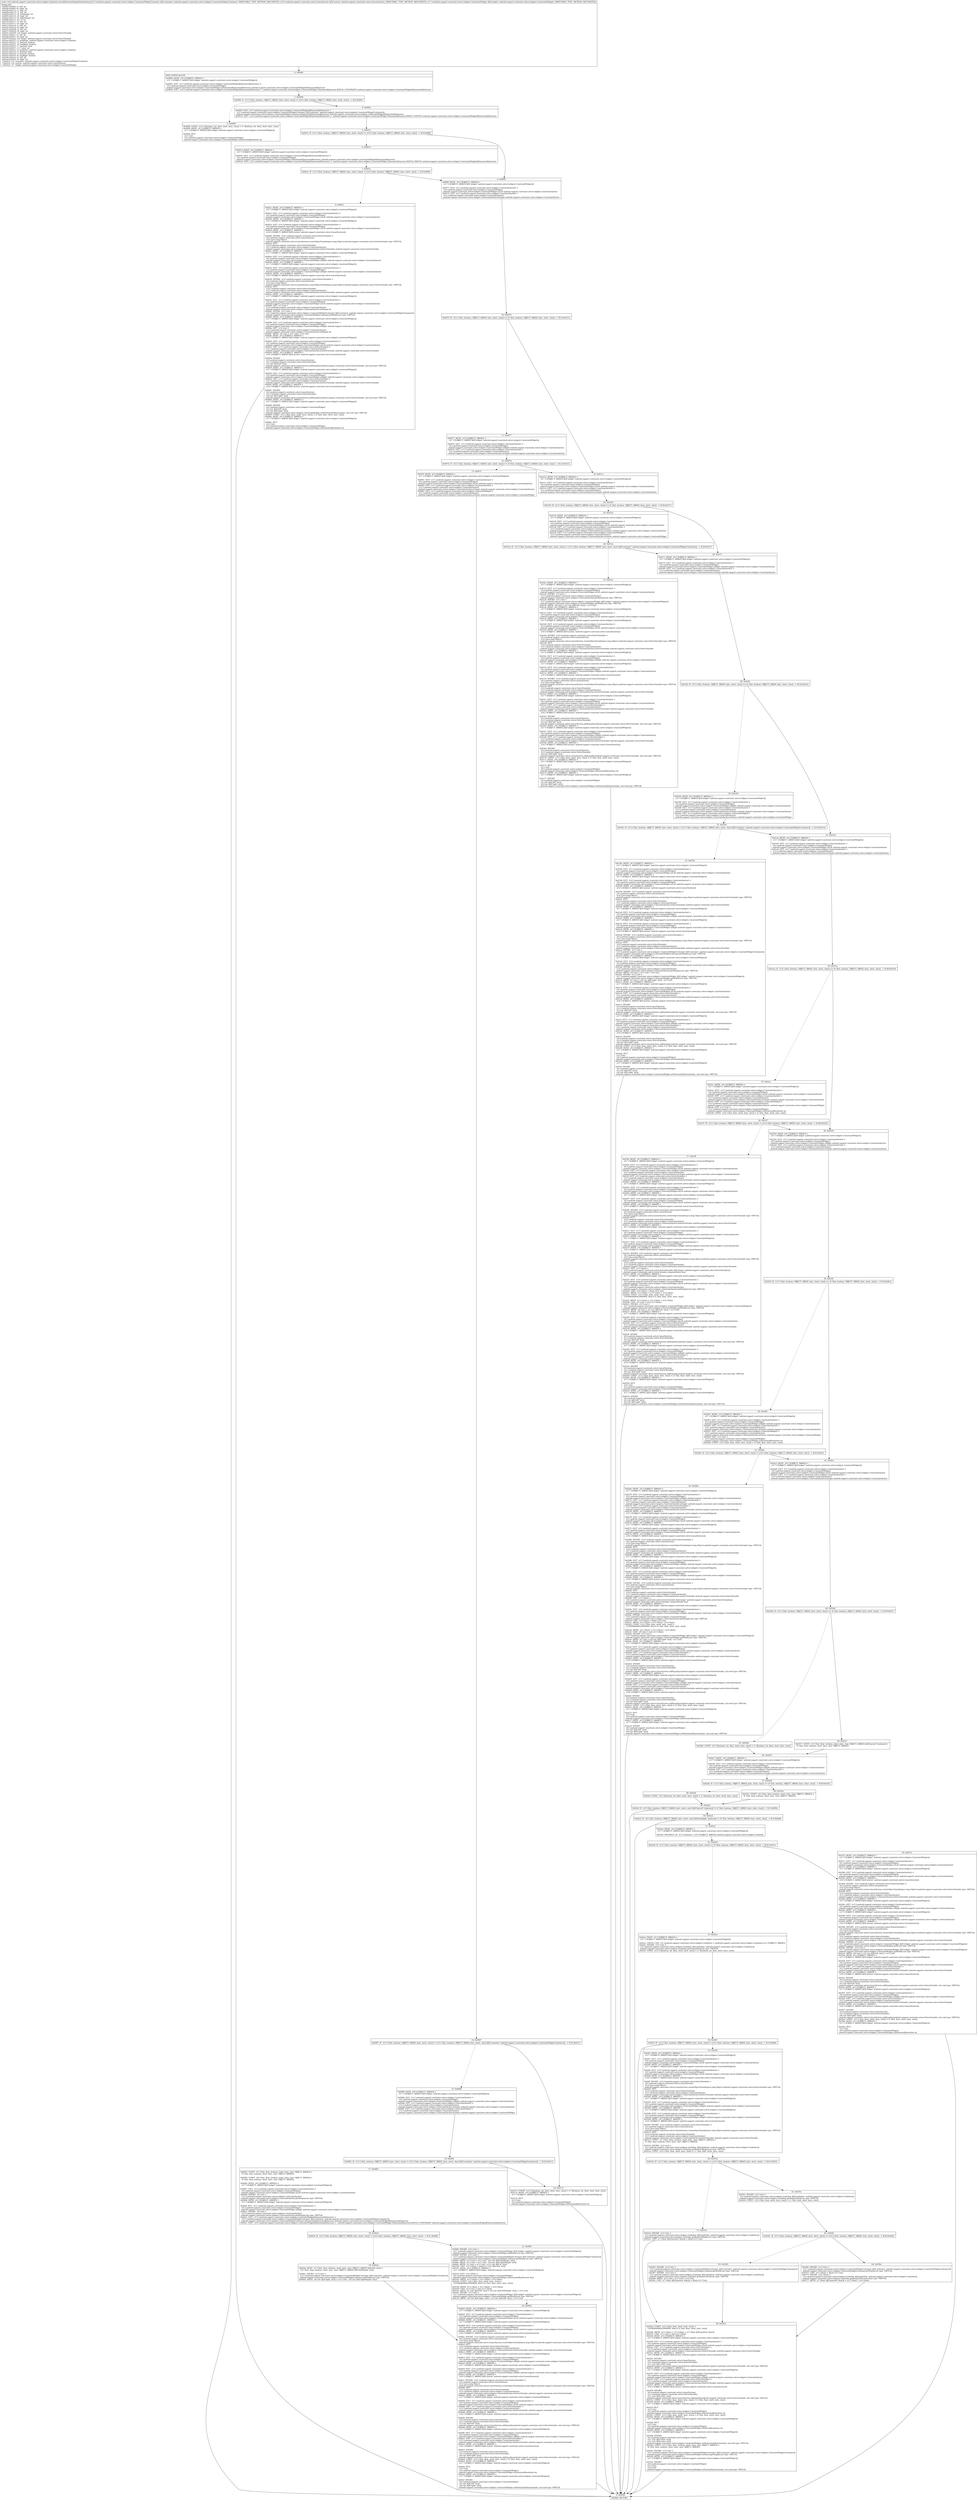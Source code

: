 digraph "CFG forandroid.support.constraint.solver.widgets.Optimizer.checkHorizontalSimpleDependency(Landroid\/support\/constraint\/solver\/widgets\/ConstraintWidgetContainer;Landroid\/support\/constraint\/solver\/LinearSystem;Landroid\/support\/constraint\/solver\/widgets\/ConstraintWidget;)V" {
Node_0 [shape=record,label="{0\:\ 0x0000|MTH_ENTER_BLOCK\l|0x0000: MOVE  (r0 I:?[OBJECT, ARRAY]) = \l  (r17 I:?[OBJECT, ARRAY] A[D('widget' android.support.constraint.solver.widgets.ConstraintWidget)])\l \l0x0002: IGET  (r13 I:android.support.constraint.solver.widgets.ConstraintWidget$DimensionBehaviour) = \l  (r0 I:android.support.constraint.solver.widgets.ConstraintWidget)\l android.support.constraint.solver.widgets.ConstraintWidget.mHorizontalDimensionBehaviour android.support.constraint.solver.widgets.ConstraintWidget$DimensionBehaviour \l0x0004: SGET  (r14 I:android.support.constraint.solver.widgets.ConstraintWidget$DimensionBehaviour) =  android.support.constraint.solver.widgets.ConstraintWidget.DimensionBehaviour.MATCH_CONSTRAINT android.support.constraint.solver.widgets.ConstraintWidget$DimensionBehaviour \l}"];
Node_1 [shape=record,label="{1\:\ 0x0006|0x0006: IF  (r13 I:?[int, boolean, OBJECT, ARRAY, byte, short, char]) != (r14 I:?[int, boolean, OBJECT, ARRAY, byte, short, char])  \-\> B:4:0x000e \l}"];
Node_2 [shape=record,label="{2\:\ 0x0008|0x0008: CONST  (r13 I:?[boolean, int, float, short, byte, char]) = (1 ?[boolean, int, float, short, byte, char]) \l0x0009: MOVE  (r0 I:?[OBJECT, ARRAY]) = \l  (r17 I:?[OBJECT, ARRAY] A[D('widget' android.support.constraint.solver.widgets.ConstraintWidget)])\l \l0x000b: IPUT  \l  (r13 I:int)\l  (r0 I:android.support.constraint.solver.widgets.ConstraintWidget)\l android.support.constraint.solver.widgets.ConstraintWidget.mHorizontalResolution int \l}"];
Node_3 [shape=record,label="{3\:\ 0x000d|0x000d: RETURN   \l}"];
Node_4 [shape=record,label="{4\:\ 0x000e|0x000e: IGET  (r13 I:android.support.constraint.solver.widgets.ConstraintWidget$DimensionBehaviour) = \l  (r15 I:android.support.constraint.solver.widgets.ConstraintWidgetContainer A[D('container' android.support.constraint.solver.widgets.ConstraintWidgetContainer)])\l android.support.constraint.solver.widgets.ConstraintWidgetContainer.mHorizontalDimensionBehaviour android.support.constraint.solver.widgets.ConstraintWidget$DimensionBehaviour \l0x0010: SGET  (r14 I:android.support.constraint.solver.widgets.ConstraintWidget$DimensionBehaviour) =  android.support.constraint.solver.widgets.ConstraintWidget.DimensionBehaviour.WRAP_CONTENT android.support.constraint.solver.widgets.ConstraintWidget$DimensionBehaviour \l}"];
Node_5 [shape=record,label="{5\:\ 0x0012|0x0012: IF  (r13 I:?[int, boolean, OBJECT, ARRAY, byte, short, char]) == (r14 I:?[int, boolean, OBJECT, ARRAY, byte, short, char])  \-\> B:9:0x006f \l}"];
Node_6 [shape=record,label="{6\:\ 0x0014|0x0014: MOVE  (r0 I:?[OBJECT, ARRAY]) = \l  (r17 I:?[OBJECT, ARRAY] A[D('widget' android.support.constraint.solver.widgets.ConstraintWidget)])\l \l0x0016: IGET  (r13 I:android.support.constraint.solver.widgets.ConstraintWidget$DimensionBehaviour) = \l  (r0 I:android.support.constraint.solver.widgets.ConstraintWidget)\l android.support.constraint.solver.widgets.ConstraintWidget.mHorizontalDimensionBehaviour android.support.constraint.solver.widgets.ConstraintWidget$DimensionBehaviour \l0x0018: SGET  (r14 I:android.support.constraint.solver.widgets.ConstraintWidget$DimensionBehaviour) =  android.support.constraint.solver.widgets.ConstraintWidget.DimensionBehaviour.MATCH_PARENT android.support.constraint.solver.widgets.ConstraintWidget$DimensionBehaviour \l}"];
Node_7 [shape=record,label="{7\:\ 0x001a|0x001a: IF  (r13 I:?[int, boolean, OBJECT, ARRAY, byte, short, char]) != (r14 I:?[int, boolean, OBJECT, ARRAY, byte, short, char])  \-\> B:9:0x006f \l}"];
Node_8 [shape=record,label="{8\:\ 0x001c|0x001c: MOVE  (r0 I:?[OBJECT, ARRAY]) = \l  (r17 I:?[OBJECT, ARRAY] A[D('widget' android.support.constraint.solver.widgets.ConstraintWidget)])\l \l0x001e: IGET  (r13 I:android.support.constraint.solver.widgets.ConstraintAnchor) = \l  (r0 I:android.support.constraint.solver.widgets.ConstraintWidget)\l android.support.constraint.solver.widgets.ConstraintWidget.mLeft android.support.constraint.solver.widgets.ConstraintAnchor \l0x0020: MOVE  (r0 I:?[OBJECT, ARRAY]) = \l  (r17 I:?[OBJECT, ARRAY] A[D('widget' android.support.constraint.solver.widgets.ConstraintWidget)])\l \l0x0022: IGET  (r14 I:android.support.constraint.solver.widgets.ConstraintAnchor) = \l  (r0 I:android.support.constraint.solver.widgets.ConstraintWidget)\l android.support.constraint.solver.widgets.ConstraintWidget.mLeft android.support.constraint.solver.widgets.ConstraintAnchor \l0x0024: MOVE  (r0 I:?[OBJECT, ARRAY]) = \l  (r16 I:?[OBJECT, ARRAY] A[D('system' android.support.constraint.solver.LinearSystem)])\l \l0x0026: INVOKE  (r14 I:android.support.constraint.solver.SolverVariable) = \l  (r0 I:android.support.constraint.solver.LinearSystem)\l  (r14 I:java.lang.Object)\l android.support.constraint.solver.LinearSystem.createObjectVariable(java.lang.Object):android.support.constraint.solver.SolverVariable type: VIRTUAL \l0x002a: IPUT  \l  (r14 I:android.support.constraint.solver.SolverVariable)\l  (r13 I:android.support.constraint.solver.widgets.ConstraintAnchor)\l android.support.constraint.solver.widgets.ConstraintAnchor.mSolverVariable android.support.constraint.solver.SolverVariable \l0x002c: MOVE  (r0 I:?[OBJECT, ARRAY]) = \l  (r17 I:?[OBJECT, ARRAY] A[D('widget' android.support.constraint.solver.widgets.ConstraintWidget)])\l \l0x002e: IGET  (r13 I:android.support.constraint.solver.widgets.ConstraintAnchor) = \l  (r0 I:android.support.constraint.solver.widgets.ConstraintWidget)\l android.support.constraint.solver.widgets.ConstraintWidget.mRight android.support.constraint.solver.widgets.ConstraintAnchor \l0x0030: MOVE  (r0 I:?[OBJECT, ARRAY]) = \l  (r17 I:?[OBJECT, ARRAY] A[D('widget' android.support.constraint.solver.widgets.ConstraintWidget)])\l \l0x0032: IGET  (r14 I:android.support.constraint.solver.widgets.ConstraintAnchor) = \l  (r0 I:android.support.constraint.solver.widgets.ConstraintWidget)\l android.support.constraint.solver.widgets.ConstraintWidget.mRight android.support.constraint.solver.widgets.ConstraintAnchor \l0x0034: MOVE  (r0 I:?[OBJECT, ARRAY]) = \l  (r16 I:?[OBJECT, ARRAY] A[D('system' android.support.constraint.solver.LinearSystem)])\l \l0x0036: INVOKE  (r14 I:android.support.constraint.solver.SolverVariable) = \l  (r0 I:android.support.constraint.solver.LinearSystem)\l  (r14 I:java.lang.Object)\l android.support.constraint.solver.LinearSystem.createObjectVariable(java.lang.Object):android.support.constraint.solver.SolverVariable type: VIRTUAL \l0x003a: IPUT  \l  (r14 I:android.support.constraint.solver.SolverVariable)\l  (r13 I:android.support.constraint.solver.widgets.ConstraintAnchor)\l android.support.constraint.solver.widgets.ConstraintAnchor.mSolverVariable android.support.constraint.solver.SolverVariable \l0x003c: MOVE  (r0 I:?[OBJECT, ARRAY]) = \l  (r17 I:?[OBJECT, ARRAY] A[D('widget' android.support.constraint.solver.widgets.ConstraintWidget)])\l \l0x003e: IGET  (r13 I:android.support.constraint.solver.widgets.ConstraintAnchor) = \l  (r0 I:android.support.constraint.solver.widgets.ConstraintWidget)\l android.support.constraint.solver.widgets.ConstraintWidget.mLeft android.support.constraint.solver.widgets.ConstraintAnchor \l0x0040: IGET  (r5 I:int) = \l  (r13 I:android.support.constraint.solver.widgets.ConstraintAnchor)\l android.support.constraint.solver.widgets.ConstraintAnchor.mMargin int \l0x0042: INVOKE  (r13 I:int) = \l  (r15 I:android.support.constraint.solver.widgets.ConstraintWidgetContainer A[D('container' android.support.constraint.solver.widgets.ConstraintWidgetContainer)])\l android.support.constraint.solver.widgets.ConstraintWidgetContainer.getWidth():int type: VIRTUAL \l0x0046: MOVE  (r0 I:?[OBJECT, ARRAY]) = \l  (r17 I:?[OBJECT, ARRAY] A[D('widget' android.support.constraint.solver.widgets.ConstraintWidget)])\l \l0x0048: IGET  (r14 I:android.support.constraint.solver.widgets.ConstraintAnchor) = \l  (r0 I:android.support.constraint.solver.widgets.ConstraintWidget)\l android.support.constraint.solver.widgets.ConstraintWidget.mRight android.support.constraint.solver.widgets.ConstraintAnchor \l0x004a: IGET  (r14 I:int) = \l  (r14 I:android.support.constraint.solver.widgets.ConstraintAnchor)\l android.support.constraint.solver.widgets.ConstraintAnchor.mMargin int \l0x004c: ARITH  (r8 I:int) = (r13 I:int) \- (r14 I:int) \l0x004e: MOVE  (r0 I:?[OBJECT, ARRAY]) = \l  (r17 I:?[OBJECT, ARRAY] A[D('widget' android.support.constraint.solver.widgets.ConstraintWidget)])\l \l0x0050: IGET  (r13 I:android.support.constraint.solver.widgets.ConstraintAnchor) = \l  (r0 I:android.support.constraint.solver.widgets.ConstraintWidget)\l android.support.constraint.solver.widgets.ConstraintWidget.mLeft android.support.constraint.solver.widgets.ConstraintAnchor \l0x0052: IGET  (r13 I:android.support.constraint.solver.SolverVariable) = \l  (r13 I:android.support.constraint.solver.widgets.ConstraintAnchor)\l android.support.constraint.solver.widgets.ConstraintAnchor.mSolverVariable android.support.constraint.solver.SolverVariable \l0x0054: MOVE  (r0 I:?[OBJECT, ARRAY]) = \l  (r16 I:?[OBJECT, ARRAY] A[D('system' android.support.constraint.solver.LinearSystem)])\l \l0x0056: INVOKE  \l  (r0 I:android.support.constraint.solver.LinearSystem)\l  (r13 I:android.support.constraint.solver.SolverVariable)\l  (r5 I:int A[D('left' int)])\l android.support.constraint.solver.LinearSystem.addEquality(android.support.constraint.solver.SolverVariable, int):void type: VIRTUAL \l0x0059: MOVE  (r0 I:?[OBJECT, ARRAY]) = \l  (r17 I:?[OBJECT, ARRAY] A[D('widget' android.support.constraint.solver.widgets.ConstraintWidget)])\l \l0x005b: IGET  (r13 I:android.support.constraint.solver.widgets.ConstraintAnchor) = \l  (r0 I:android.support.constraint.solver.widgets.ConstraintWidget)\l android.support.constraint.solver.widgets.ConstraintWidget.mRight android.support.constraint.solver.widgets.ConstraintAnchor \l0x005d: IGET  (r13 I:android.support.constraint.solver.SolverVariable) = \l  (r13 I:android.support.constraint.solver.widgets.ConstraintAnchor)\l android.support.constraint.solver.widgets.ConstraintAnchor.mSolverVariable android.support.constraint.solver.SolverVariable \l0x005f: MOVE  (r0 I:?[OBJECT, ARRAY]) = \l  (r16 I:?[OBJECT, ARRAY] A[D('system' android.support.constraint.solver.LinearSystem)])\l \l0x0061: INVOKE  \l  (r0 I:android.support.constraint.solver.LinearSystem)\l  (r13 I:android.support.constraint.solver.SolverVariable)\l  (r8 I:int A[D('right' int)])\l android.support.constraint.solver.LinearSystem.addEquality(android.support.constraint.solver.SolverVariable, int):void type: VIRTUAL \l0x0064: MOVE  (r0 I:?[OBJECT, ARRAY]) = \l  (r17 I:?[OBJECT, ARRAY] A[D('widget' android.support.constraint.solver.widgets.ConstraintWidget)])\l \l0x0066: INVOKE  \l  (r0 I:android.support.constraint.solver.widgets.ConstraintWidget)\l  (r5 I:int A[D('left' int)])\l  (r8 I:int A[D('right' int)])\l android.support.constraint.solver.widgets.ConstraintWidget.setHorizontalDimension(int, int):void type: VIRTUAL \l0x0069: CONST  (r13 I:?[int, float, short, byte, char]) = (2 ?[int, float, short, byte, char]) \l0x006a: MOVE  (r0 I:?[OBJECT, ARRAY]) = \l  (r17 I:?[OBJECT, ARRAY] A[D('widget' android.support.constraint.solver.widgets.ConstraintWidget)])\l \l0x006c: IPUT  \l  (r13 I:int)\l  (r0 I:android.support.constraint.solver.widgets.ConstraintWidget)\l android.support.constraint.solver.widgets.ConstraintWidget.mHorizontalResolution int \l}"];
Node_9 [shape=record,label="{9\:\ 0x006f|0x006f: MOVE  (r0 I:?[OBJECT, ARRAY]) = \l  (r17 I:?[OBJECT, ARRAY] A[D('widget' android.support.constraint.solver.widgets.ConstraintWidget)])\l \l0x0071: IGET  (r13 I:android.support.constraint.solver.widgets.ConstraintAnchor) = \l  (r0 I:android.support.constraint.solver.widgets.ConstraintWidget)\l android.support.constraint.solver.widgets.ConstraintWidget.mLeft android.support.constraint.solver.widgets.ConstraintAnchor \l0x0073: IGET  (r13 I:android.support.constraint.solver.widgets.ConstraintAnchor) = \l  (r13 I:android.support.constraint.solver.widgets.ConstraintAnchor)\l android.support.constraint.solver.widgets.ConstraintAnchor.mTarget android.support.constraint.solver.widgets.ConstraintAnchor \l}"];
Node_10 [shape=record,label="{10\:\ 0x0075|0x0075: IF  (r13 I:?[int, boolean, OBJECT, ARRAY, byte, short, char]) == (0 ?[int, boolean, OBJECT, ARRAY, byte, short, char])  \-\> B:23:0x011a \l}"];
Node_11 [shape=record,label="{11\:\ 0x0077|0x0077: MOVE  (r0 I:?[OBJECT, ARRAY]) = \l  (r17 I:?[OBJECT, ARRAY] A[D('widget' android.support.constraint.solver.widgets.ConstraintWidget)])\l \l0x0079: IGET  (r13 I:android.support.constraint.solver.widgets.ConstraintAnchor) = \l  (r0 I:android.support.constraint.solver.widgets.ConstraintWidget)\l android.support.constraint.solver.widgets.ConstraintWidget.mRight android.support.constraint.solver.widgets.ConstraintAnchor \l0x007b: IGET  (r13 I:android.support.constraint.solver.widgets.ConstraintAnchor) = \l  (r13 I:android.support.constraint.solver.widgets.ConstraintAnchor)\l android.support.constraint.solver.widgets.ConstraintAnchor.mTarget android.support.constraint.solver.widgets.ConstraintAnchor \l}"];
Node_12 [shape=record,label="{12\:\ 0x007d|0x007d: IF  (r13 I:?[int, boolean, OBJECT, ARRAY, byte, short, char]) == (0 ?[int, boolean, OBJECT, ARRAY, byte, short, char])  \-\> B:23:0x011a \l}"];
Node_13 [shape=record,label="{13\:\ 0x007f|0x007f: MOVE  (r0 I:?[OBJECT, ARRAY]) = \l  (r17 I:?[OBJECT, ARRAY] A[D('widget' android.support.constraint.solver.widgets.ConstraintWidget)])\l \l0x0081: IGET  (r13 I:android.support.constraint.solver.widgets.ConstraintAnchor) = \l  (r0 I:android.support.constraint.solver.widgets.ConstraintWidget)\l android.support.constraint.solver.widgets.ConstraintWidget.mLeft android.support.constraint.solver.widgets.ConstraintAnchor \l0x0083: IGET  (r13 I:android.support.constraint.solver.widgets.ConstraintAnchor) = \l  (r13 I:android.support.constraint.solver.widgets.ConstraintAnchor)\l android.support.constraint.solver.widgets.ConstraintAnchor.mTarget android.support.constraint.solver.widgets.ConstraintAnchor \l0x0085: IGET  (r13 I:android.support.constraint.solver.widgets.ConstraintWidget) = \l  (r13 I:android.support.constraint.solver.widgets.ConstraintAnchor)\l android.support.constraint.solver.widgets.ConstraintAnchor.mOwner android.support.constraint.solver.widgets.ConstraintWidget \l}"];
Node_14 [shape=record,label="{14\:\ 0x0087|0x0087: IF  (r13 I:?[int, boolean, OBJECT, ARRAY, byte, short, char]) != (r15 I:?[int, boolean, OBJECT, ARRAY, byte, short, char] A[D('container' android.support.constraint.solver.widgets.ConstraintWidgetContainer)])  \-\> B:22:0x0113 \l}"];
Node_15 [shape=record,label="{15\:\ 0x0089|0x0089: MOVE  (r0 I:?[OBJECT, ARRAY]) = \l  (r17 I:?[OBJECT, ARRAY] A[D('widget' android.support.constraint.solver.widgets.ConstraintWidget)])\l \l0x008b: IGET  (r13 I:android.support.constraint.solver.widgets.ConstraintAnchor) = \l  (r0 I:android.support.constraint.solver.widgets.ConstraintWidget)\l android.support.constraint.solver.widgets.ConstraintWidget.mRight android.support.constraint.solver.widgets.ConstraintAnchor \l0x008d: IGET  (r13 I:android.support.constraint.solver.widgets.ConstraintAnchor) = \l  (r13 I:android.support.constraint.solver.widgets.ConstraintAnchor)\l android.support.constraint.solver.widgets.ConstraintAnchor.mTarget android.support.constraint.solver.widgets.ConstraintAnchor \l0x008f: IGET  (r13 I:android.support.constraint.solver.widgets.ConstraintWidget) = \l  (r13 I:android.support.constraint.solver.widgets.ConstraintAnchor)\l android.support.constraint.solver.widgets.ConstraintAnchor.mOwner android.support.constraint.solver.widgets.ConstraintWidget \l}"];
Node_16 [shape=record,label="{16\:\ 0x0091|0x0091: IF  (r13 I:?[int, boolean, OBJECT, ARRAY, byte, short, char]) != (r15 I:?[int, boolean, OBJECT, ARRAY, byte, short, char] A[D('container' android.support.constraint.solver.widgets.ConstraintWidgetContainer)])  \-\> B:22:0x0113 \l}"];
Node_17 [shape=record,label="{17\:\ 0x0093|0x0093: CONST  (r5 I:?[int, float, boolean, short, byte, char, OBJECT, ARRAY]) = \l  (0 ?[int, float, boolean, short, byte, char, OBJECT, ARRAY])\l \l0x0094: CONST  (r8 I:?[int, float, boolean, short, byte, char, OBJECT, ARRAY]) = \l  (0 ?[int, float, boolean, short, byte, char, OBJECT, ARRAY])\l \l0x0095: MOVE  (r0 I:?[OBJECT, ARRAY]) = \l  (r17 I:?[OBJECT, ARRAY] A[D('widget' android.support.constraint.solver.widgets.ConstraintWidget)])\l \l0x0097: IGET  (r13 I:android.support.constraint.solver.widgets.ConstraintAnchor) = \l  (r0 I:android.support.constraint.solver.widgets.ConstraintWidget)\l android.support.constraint.solver.widgets.ConstraintWidget.mLeft android.support.constraint.solver.widgets.ConstraintAnchor \l0x0099: INVOKE  (r6 I:int) = \l  (r13 I:android.support.constraint.solver.widgets.ConstraintAnchor)\l android.support.constraint.solver.widgets.ConstraintAnchor.getMargin():int type: VIRTUAL \l0x009d: MOVE  (r0 I:?[OBJECT, ARRAY]) = \l  (r17 I:?[OBJECT, ARRAY] A[D('widget' android.support.constraint.solver.widgets.ConstraintWidget)])\l \l0x009f: IGET  (r13 I:android.support.constraint.solver.widgets.ConstraintAnchor) = \l  (r0 I:android.support.constraint.solver.widgets.ConstraintWidget)\l android.support.constraint.solver.widgets.ConstraintWidget.mRight android.support.constraint.solver.widgets.ConstraintAnchor \l0x00a1: INVOKE  (r9 I:int) = \l  (r13 I:android.support.constraint.solver.widgets.ConstraintAnchor)\l android.support.constraint.solver.widgets.ConstraintAnchor.getMargin():int type: VIRTUAL \l0x00a5: IGET  (r13 I:android.support.constraint.solver.widgets.ConstraintWidget$DimensionBehaviour) = \l  (r15 I:android.support.constraint.solver.widgets.ConstraintWidgetContainer A[D('container' android.support.constraint.solver.widgets.ConstraintWidgetContainer)])\l android.support.constraint.solver.widgets.ConstraintWidgetContainer.mHorizontalDimensionBehaviour android.support.constraint.solver.widgets.ConstraintWidget$DimensionBehaviour \l0x00a7: SGET  (r14 I:android.support.constraint.solver.widgets.ConstraintWidget$DimensionBehaviour) =  android.support.constraint.solver.widgets.ConstraintWidget.DimensionBehaviour.MATCH_CONSTRAINT android.support.constraint.solver.widgets.ConstraintWidget$DimensionBehaviour \l}"];
Node_18 [shape=record,label="{18\:\ 0x00a9|0x00a9: IF  (r13 I:?[int, boolean, OBJECT, ARRAY, byte, short, char]) != (r14 I:?[int, boolean, OBJECT, ARRAY, byte, short, char])  \-\> B:21:0x00f4 \l}"];
Node_19 [shape=record,label="{19\:\ 0x00ab|0x00ab: MOVE  (r5 I:?[int, float, boolean, short, byte, char, OBJECT, ARRAY] A[D('left' int)]) = \l  (r6 I:?[int, float, boolean, short, byte, char, OBJECT, ARRAY] A[D('leftMargin' int)])\l \l0x00ac: INVOKE  (r13 I:int) = \l  (r15 I:android.support.constraint.solver.widgets.ConstraintWidgetContainer A[D('container' android.support.constraint.solver.widgets.ConstraintWidgetContainer)])\l android.support.constraint.solver.widgets.ConstraintWidgetContainer.getWidth():int type: VIRTUAL \l0x00b0: ARITH  (r8 I:int A[D('right' int)]) = (r13 I:int) \- (r9 I:int A[D('rightMargin' int)]) \l}"];
Node_20 [shape=record,label="{20\:\ 0x00b2|0x00b2: MOVE  (r0 I:?[OBJECT, ARRAY]) = \l  (r17 I:?[OBJECT, ARRAY] A[D('widget' android.support.constraint.solver.widgets.ConstraintWidget)])\l \l0x00b4: IGET  (r13 I:android.support.constraint.solver.widgets.ConstraintAnchor) = \l  (r0 I:android.support.constraint.solver.widgets.ConstraintWidget)\l android.support.constraint.solver.widgets.ConstraintWidget.mLeft android.support.constraint.solver.widgets.ConstraintAnchor \l0x00b6: MOVE  (r0 I:?[OBJECT, ARRAY]) = \l  (r17 I:?[OBJECT, ARRAY] A[D('widget' android.support.constraint.solver.widgets.ConstraintWidget)])\l \l0x00b8: IGET  (r14 I:android.support.constraint.solver.widgets.ConstraintAnchor) = \l  (r0 I:android.support.constraint.solver.widgets.ConstraintWidget)\l android.support.constraint.solver.widgets.ConstraintWidget.mLeft android.support.constraint.solver.widgets.ConstraintAnchor \l0x00ba: MOVE  (r0 I:?[OBJECT, ARRAY]) = \l  (r16 I:?[OBJECT, ARRAY] A[D('system' android.support.constraint.solver.LinearSystem)])\l \l0x00bc: INVOKE  (r14 I:android.support.constraint.solver.SolverVariable) = \l  (r0 I:android.support.constraint.solver.LinearSystem)\l  (r14 I:java.lang.Object)\l android.support.constraint.solver.LinearSystem.createObjectVariable(java.lang.Object):android.support.constraint.solver.SolverVariable type: VIRTUAL \l0x00c0: IPUT  \l  (r14 I:android.support.constraint.solver.SolverVariable)\l  (r13 I:android.support.constraint.solver.widgets.ConstraintAnchor)\l android.support.constraint.solver.widgets.ConstraintAnchor.mSolverVariable android.support.constraint.solver.SolverVariable \l0x00c2: MOVE  (r0 I:?[OBJECT, ARRAY]) = \l  (r17 I:?[OBJECT, ARRAY] A[D('widget' android.support.constraint.solver.widgets.ConstraintWidget)])\l \l0x00c4: IGET  (r13 I:android.support.constraint.solver.widgets.ConstraintAnchor) = \l  (r0 I:android.support.constraint.solver.widgets.ConstraintWidget)\l android.support.constraint.solver.widgets.ConstraintWidget.mRight android.support.constraint.solver.widgets.ConstraintAnchor \l0x00c6: MOVE  (r0 I:?[OBJECT, ARRAY]) = \l  (r17 I:?[OBJECT, ARRAY] A[D('widget' android.support.constraint.solver.widgets.ConstraintWidget)])\l \l0x00c8: IGET  (r14 I:android.support.constraint.solver.widgets.ConstraintAnchor) = \l  (r0 I:android.support.constraint.solver.widgets.ConstraintWidget)\l android.support.constraint.solver.widgets.ConstraintWidget.mRight android.support.constraint.solver.widgets.ConstraintAnchor \l0x00ca: MOVE  (r0 I:?[OBJECT, ARRAY]) = \l  (r16 I:?[OBJECT, ARRAY] A[D('system' android.support.constraint.solver.LinearSystem)])\l \l0x00cc: INVOKE  (r14 I:android.support.constraint.solver.SolverVariable) = \l  (r0 I:android.support.constraint.solver.LinearSystem)\l  (r14 I:java.lang.Object)\l android.support.constraint.solver.LinearSystem.createObjectVariable(java.lang.Object):android.support.constraint.solver.SolverVariable type: VIRTUAL \l0x00d0: IPUT  \l  (r14 I:android.support.constraint.solver.SolverVariable)\l  (r13 I:android.support.constraint.solver.widgets.ConstraintAnchor)\l android.support.constraint.solver.widgets.ConstraintAnchor.mSolverVariable android.support.constraint.solver.SolverVariable \l0x00d2: MOVE  (r0 I:?[OBJECT, ARRAY]) = \l  (r17 I:?[OBJECT, ARRAY] A[D('widget' android.support.constraint.solver.widgets.ConstraintWidget)])\l \l0x00d4: IGET  (r13 I:android.support.constraint.solver.widgets.ConstraintAnchor) = \l  (r0 I:android.support.constraint.solver.widgets.ConstraintWidget)\l android.support.constraint.solver.widgets.ConstraintWidget.mLeft android.support.constraint.solver.widgets.ConstraintAnchor \l0x00d6: IGET  (r13 I:android.support.constraint.solver.SolverVariable) = \l  (r13 I:android.support.constraint.solver.widgets.ConstraintAnchor)\l android.support.constraint.solver.widgets.ConstraintAnchor.mSolverVariable android.support.constraint.solver.SolverVariable \l0x00d8: MOVE  (r0 I:?[OBJECT, ARRAY]) = \l  (r16 I:?[OBJECT, ARRAY] A[D('system' android.support.constraint.solver.LinearSystem)])\l \l0x00da: INVOKE  \l  (r0 I:android.support.constraint.solver.LinearSystem)\l  (r13 I:android.support.constraint.solver.SolverVariable)\l  (r5 I:int A[D('left' int)])\l android.support.constraint.solver.LinearSystem.addEquality(android.support.constraint.solver.SolverVariable, int):void type: VIRTUAL \l0x00dd: MOVE  (r0 I:?[OBJECT, ARRAY]) = \l  (r17 I:?[OBJECT, ARRAY] A[D('widget' android.support.constraint.solver.widgets.ConstraintWidget)])\l \l0x00df: IGET  (r13 I:android.support.constraint.solver.widgets.ConstraintAnchor) = \l  (r0 I:android.support.constraint.solver.widgets.ConstraintWidget)\l android.support.constraint.solver.widgets.ConstraintWidget.mRight android.support.constraint.solver.widgets.ConstraintAnchor \l0x00e1: IGET  (r13 I:android.support.constraint.solver.SolverVariable) = \l  (r13 I:android.support.constraint.solver.widgets.ConstraintAnchor)\l android.support.constraint.solver.widgets.ConstraintAnchor.mSolverVariable android.support.constraint.solver.SolverVariable \l0x00e3: MOVE  (r0 I:?[OBJECT, ARRAY]) = \l  (r16 I:?[OBJECT, ARRAY] A[D('system' android.support.constraint.solver.LinearSystem)])\l \l0x00e5: INVOKE  \l  (r0 I:android.support.constraint.solver.LinearSystem)\l  (r13 I:android.support.constraint.solver.SolverVariable)\l  (r8 I:int A[D('right' int)])\l android.support.constraint.solver.LinearSystem.addEquality(android.support.constraint.solver.SolverVariable, int):void type: VIRTUAL \l0x00e8: CONST  (r13 I:?[int, float, short, byte, char]) = (2 ?[int, float, short, byte, char]) \l0x00e9: MOVE  (r0 I:?[OBJECT, ARRAY]) = \l  (r17 I:?[OBJECT, ARRAY] A[D('widget' android.support.constraint.solver.widgets.ConstraintWidget)])\l \l0x00eb: IPUT  \l  (r13 I:int)\l  (r0 I:android.support.constraint.solver.widgets.ConstraintWidget)\l android.support.constraint.solver.widgets.ConstraintWidget.mHorizontalResolution int \l0x00ed: MOVE  (r0 I:?[OBJECT, ARRAY]) = \l  (r17 I:?[OBJECT, ARRAY] A[D('widget' android.support.constraint.solver.widgets.ConstraintWidget)])\l \l0x00ef: INVOKE  \l  (r0 I:android.support.constraint.solver.widgets.ConstraintWidget)\l  (r5 I:int A[D('left' int)])\l  (r8 I:int A[D('right' int)])\l android.support.constraint.solver.widgets.ConstraintWidget.setHorizontalDimension(int, int):void type: VIRTUAL \l}"];
Node_21 [shape=record,label="{21\:\ 0x00f4|0x00f4: INVOKE  (r12 I:int) = \l  (r17 I:android.support.constraint.solver.widgets.ConstraintWidget A[D('widget' android.support.constraint.solver.widgets.ConstraintWidget)])\l android.support.constraint.solver.widgets.ConstraintWidget.getWidth():int type: VIRTUAL \l0x00f8: INVOKE  (r13 I:int) = \l  (r15 I:android.support.constraint.solver.widgets.ConstraintWidgetContainer A[D('container' android.support.constraint.solver.widgets.ConstraintWidgetContainer)])\l android.support.constraint.solver.widgets.ConstraintWidgetContainer.getWidth():int type: VIRTUAL \l0x00fc: ARITH  (r13 I:int) = (r13 I:int) \- (r6 I:int A[D('leftMargin' int)]) \l0x00fd: ARITH  (r13 I:int) = (r13 I:int) \- (r9 I:int A[D('rightMargin' int)]) \l0x00fe: ARITH  (r1 I:int) = (r13 I:int) \- (r12 I:int A[D('w' int)]) \l0x0100: CAST  (r13 I:float) = (float) (r1 I:int A[D('dim' int)]) \l0x0101: MOVE  (r0 I:?[OBJECT, ARRAY]) = \l  (r17 I:?[OBJECT, ARRAY] A[D('widget' android.support.constraint.solver.widgets.ConstraintWidget)])\l \l0x0103: IGET  (r14 I:float) = \l  (r0 I:android.support.constraint.solver.widgets.ConstraintWidget)\l android.support.constraint.solver.widgets.ConstraintWidget.mHorizontalBiasPercent float \l0x0105: ARITH  (r13 I:float) = (r13 I:float) * (r14 I:float) \l0x0106: CONST  (r14 I:?[int, float, short, byte, char]) = \l  (1056964608(0x3f000000, float:0.5) ?[int, float, short, byte, char])\l \l0x0108: ARITH  (r13 I:float) = (r13 I:float) + (r14 I:float) \l0x0109: CAST  (r13 I:int) = (int) (r13 I:float) \l0x010a: ARITH  (r5 I:int A[D('left' int)]) = (r6 I:int A[D('leftMargin' int)]) + (r13 I:int) \l0x010c: INVOKE  (r13 I:int) = \l  (r17 I:android.support.constraint.solver.widgets.ConstraintWidget A[D('widget' android.support.constraint.solver.widgets.ConstraintWidget)])\l android.support.constraint.solver.widgets.ConstraintWidget.getWidth():int type: VIRTUAL \l0x0110: ARITH  (r8 I:int A[D('right' int)]) = (r5 I:int A[D('left' int)]) + (r13 I:int) \l}"];
Node_22 [shape=record,label="{22\:\ 0x0113|0x0113: CONST  (r13 I:?[boolean, int, float, short, byte, char]) = (1 ?[boolean, int, float, short, byte, char]) \l0x0114: MOVE  (r0 I:?[OBJECT, ARRAY]) = \l  (r17 I:?[OBJECT, ARRAY] A[D('widget' android.support.constraint.solver.widgets.ConstraintWidget)])\l \l0x0116: IPUT  \l  (r13 I:int)\l  (r0 I:android.support.constraint.solver.widgets.ConstraintWidget)\l android.support.constraint.solver.widgets.ConstraintWidget.mHorizontalResolution int \l}"];
Node_23 [shape=record,label="{23\:\ 0x011a|0x011a: MOVE  (r0 I:?[OBJECT, ARRAY]) = \l  (r17 I:?[OBJECT, ARRAY] A[D('widget' android.support.constraint.solver.widgets.ConstraintWidget)])\l \l0x011c: IGET  (r13 I:android.support.constraint.solver.widgets.ConstraintAnchor) = \l  (r0 I:android.support.constraint.solver.widgets.ConstraintWidget)\l android.support.constraint.solver.widgets.ConstraintWidget.mLeft android.support.constraint.solver.widgets.ConstraintAnchor \l0x011e: IGET  (r13 I:android.support.constraint.solver.widgets.ConstraintAnchor) = \l  (r13 I:android.support.constraint.solver.widgets.ConstraintAnchor)\l android.support.constraint.solver.widgets.ConstraintAnchor.mTarget android.support.constraint.solver.widgets.ConstraintAnchor \l}"];
Node_24 [shape=record,label="{24\:\ 0x0120|0x0120: IF  (r13 I:?[int, boolean, OBJECT, ARRAY, byte, short, char]) == (0 ?[int, boolean, OBJECT, ARRAY, byte, short, char])  \-\> B:28:0x017c \l}"];
Node_25 [shape=record,label="{25\:\ 0x0122|0x0122: MOVE  (r0 I:?[OBJECT, ARRAY]) = \l  (r17 I:?[OBJECT, ARRAY] A[D('widget' android.support.constraint.solver.widgets.ConstraintWidget)])\l \l0x0124: IGET  (r13 I:android.support.constraint.solver.widgets.ConstraintAnchor) = \l  (r0 I:android.support.constraint.solver.widgets.ConstraintWidget)\l android.support.constraint.solver.widgets.ConstraintWidget.mLeft android.support.constraint.solver.widgets.ConstraintAnchor \l0x0126: IGET  (r13 I:android.support.constraint.solver.widgets.ConstraintAnchor) = \l  (r13 I:android.support.constraint.solver.widgets.ConstraintAnchor)\l android.support.constraint.solver.widgets.ConstraintAnchor.mTarget android.support.constraint.solver.widgets.ConstraintAnchor \l0x0128: IGET  (r13 I:android.support.constraint.solver.widgets.ConstraintWidget) = \l  (r13 I:android.support.constraint.solver.widgets.ConstraintAnchor)\l android.support.constraint.solver.widgets.ConstraintAnchor.mOwner android.support.constraint.solver.widgets.ConstraintWidget \l}"];
Node_26 [shape=record,label="{26\:\ 0x012a|0x012a: IF  (r13 I:?[int, boolean, OBJECT, ARRAY, byte, short, char]) != (r15 I:?[int, boolean, OBJECT, ARRAY, byte, short, char] A[D('container' android.support.constraint.solver.widgets.ConstraintWidgetContainer)])  \-\> B:28:0x017c \l}"];
Node_27 [shape=record,label="{27\:\ 0x012c|0x012c: MOVE  (r0 I:?[OBJECT, ARRAY]) = \l  (r17 I:?[OBJECT, ARRAY] A[D('widget' android.support.constraint.solver.widgets.ConstraintWidget)])\l \l0x012e: IGET  (r13 I:android.support.constraint.solver.widgets.ConstraintAnchor) = \l  (r0 I:android.support.constraint.solver.widgets.ConstraintWidget)\l android.support.constraint.solver.widgets.ConstraintWidget.mLeft android.support.constraint.solver.widgets.ConstraintAnchor \l0x0130: INVOKE  (r5 I:int) = \l  (r13 I:android.support.constraint.solver.widgets.ConstraintAnchor)\l android.support.constraint.solver.widgets.ConstraintAnchor.getMargin():int type: VIRTUAL \l0x0134: INVOKE  (r13 I:int) = \l  (r17 I:android.support.constraint.solver.widgets.ConstraintWidget A[D('widget' android.support.constraint.solver.widgets.ConstraintWidget)])\l android.support.constraint.solver.widgets.ConstraintWidget.getWidth():int type: VIRTUAL \l0x0138: ARITH  (r8 I:int) = (r5 I:int A[D('left' int)]) + (r13 I:int) \l0x013a: MOVE  (r0 I:?[OBJECT, ARRAY]) = \l  (r17 I:?[OBJECT, ARRAY] A[D('widget' android.support.constraint.solver.widgets.ConstraintWidget)])\l \l0x013c: IGET  (r13 I:android.support.constraint.solver.widgets.ConstraintAnchor) = \l  (r0 I:android.support.constraint.solver.widgets.ConstraintWidget)\l android.support.constraint.solver.widgets.ConstraintWidget.mLeft android.support.constraint.solver.widgets.ConstraintAnchor \l0x013e: MOVE  (r0 I:?[OBJECT, ARRAY]) = \l  (r17 I:?[OBJECT, ARRAY] A[D('widget' android.support.constraint.solver.widgets.ConstraintWidget)])\l \l0x0140: IGET  (r14 I:android.support.constraint.solver.widgets.ConstraintAnchor) = \l  (r0 I:android.support.constraint.solver.widgets.ConstraintWidget)\l android.support.constraint.solver.widgets.ConstraintWidget.mLeft android.support.constraint.solver.widgets.ConstraintAnchor \l0x0142: MOVE  (r0 I:?[OBJECT, ARRAY]) = \l  (r16 I:?[OBJECT, ARRAY] A[D('system' android.support.constraint.solver.LinearSystem)])\l \l0x0144: INVOKE  (r14 I:android.support.constraint.solver.SolverVariable) = \l  (r0 I:android.support.constraint.solver.LinearSystem)\l  (r14 I:java.lang.Object)\l android.support.constraint.solver.LinearSystem.createObjectVariable(java.lang.Object):android.support.constraint.solver.SolverVariable type: VIRTUAL \l0x0148: IPUT  \l  (r14 I:android.support.constraint.solver.SolverVariable)\l  (r13 I:android.support.constraint.solver.widgets.ConstraintAnchor)\l android.support.constraint.solver.widgets.ConstraintAnchor.mSolverVariable android.support.constraint.solver.SolverVariable \l0x014a: MOVE  (r0 I:?[OBJECT, ARRAY]) = \l  (r17 I:?[OBJECT, ARRAY] A[D('widget' android.support.constraint.solver.widgets.ConstraintWidget)])\l \l0x014c: IGET  (r13 I:android.support.constraint.solver.widgets.ConstraintAnchor) = \l  (r0 I:android.support.constraint.solver.widgets.ConstraintWidget)\l android.support.constraint.solver.widgets.ConstraintWidget.mRight android.support.constraint.solver.widgets.ConstraintAnchor \l0x014e: MOVE  (r0 I:?[OBJECT, ARRAY]) = \l  (r17 I:?[OBJECT, ARRAY] A[D('widget' android.support.constraint.solver.widgets.ConstraintWidget)])\l \l0x0150: IGET  (r14 I:android.support.constraint.solver.widgets.ConstraintAnchor) = \l  (r0 I:android.support.constraint.solver.widgets.ConstraintWidget)\l android.support.constraint.solver.widgets.ConstraintWidget.mRight android.support.constraint.solver.widgets.ConstraintAnchor \l0x0152: MOVE  (r0 I:?[OBJECT, ARRAY]) = \l  (r16 I:?[OBJECT, ARRAY] A[D('system' android.support.constraint.solver.LinearSystem)])\l \l0x0154: INVOKE  (r14 I:android.support.constraint.solver.SolverVariable) = \l  (r0 I:android.support.constraint.solver.LinearSystem)\l  (r14 I:java.lang.Object)\l android.support.constraint.solver.LinearSystem.createObjectVariable(java.lang.Object):android.support.constraint.solver.SolverVariable type: VIRTUAL \l0x0158: IPUT  \l  (r14 I:android.support.constraint.solver.SolverVariable)\l  (r13 I:android.support.constraint.solver.widgets.ConstraintAnchor)\l android.support.constraint.solver.widgets.ConstraintAnchor.mSolverVariable android.support.constraint.solver.SolverVariable \l0x015a: MOVE  (r0 I:?[OBJECT, ARRAY]) = \l  (r17 I:?[OBJECT, ARRAY] A[D('widget' android.support.constraint.solver.widgets.ConstraintWidget)])\l \l0x015c: IGET  (r13 I:android.support.constraint.solver.widgets.ConstraintAnchor) = \l  (r0 I:android.support.constraint.solver.widgets.ConstraintWidget)\l android.support.constraint.solver.widgets.ConstraintWidget.mLeft android.support.constraint.solver.widgets.ConstraintAnchor \l0x015e: IGET  (r13 I:android.support.constraint.solver.SolverVariable) = \l  (r13 I:android.support.constraint.solver.widgets.ConstraintAnchor)\l android.support.constraint.solver.widgets.ConstraintAnchor.mSolverVariable android.support.constraint.solver.SolverVariable \l0x0160: MOVE  (r0 I:?[OBJECT, ARRAY]) = \l  (r16 I:?[OBJECT, ARRAY] A[D('system' android.support.constraint.solver.LinearSystem)])\l \l0x0162: INVOKE  \l  (r0 I:android.support.constraint.solver.LinearSystem)\l  (r13 I:android.support.constraint.solver.SolverVariable)\l  (r5 I:int A[D('left' int)])\l android.support.constraint.solver.LinearSystem.addEquality(android.support.constraint.solver.SolverVariable, int):void type: VIRTUAL \l0x0165: MOVE  (r0 I:?[OBJECT, ARRAY]) = \l  (r17 I:?[OBJECT, ARRAY] A[D('widget' android.support.constraint.solver.widgets.ConstraintWidget)])\l \l0x0167: IGET  (r13 I:android.support.constraint.solver.widgets.ConstraintAnchor) = \l  (r0 I:android.support.constraint.solver.widgets.ConstraintWidget)\l android.support.constraint.solver.widgets.ConstraintWidget.mRight android.support.constraint.solver.widgets.ConstraintAnchor \l0x0169: IGET  (r13 I:android.support.constraint.solver.SolverVariable) = \l  (r13 I:android.support.constraint.solver.widgets.ConstraintAnchor)\l android.support.constraint.solver.widgets.ConstraintAnchor.mSolverVariable android.support.constraint.solver.SolverVariable \l0x016b: MOVE  (r0 I:?[OBJECT, ARRAY]) = \l  (r16 I:?[OBJECT, ARRAY] A[D('system' android.support.constraint.solver.LinearSystem)])\l \l0x016d: INVOKE  \l  (r0 I:android.support.constraint.solver.LinearSystem)\l  (r13 I:android.support.constraint.solver.SolverVariable)\l  (r8 I:int A[D('right' int)])\l android.support.constraint.solver.LinearSystem.addEquality(android.support.constraint.solver.SolverVariable, int):void type: VIRTUAL \l0x0170: CONST  (r13 I:?[int, float, short, byte, char]) = (2 ?[int, float, short, byte, char]) \l0x0171: MOVE  (r0 I:?[OBJECT, ARRAY]) = \l  (r17 I:?[OBJECT, ARRAY] A[D('widget' android.support.constraint.solver.widgets.ConstraintWidget)])\l \l0x0173: IPUT  \l  (r13 I:int)\l  (r0 I:android.support.constraint.solver.widgets.ConstraintWidget)\l android.support.constraint.solver.widgets.ConstraintWidget.mHorizontalResolution int \l0x0175: MOVE  (r0 I:?[OBJECT, ARRAY]) = \l  (r17 I:?[OBJECT, ARRAY] A[D('widget' android.support.constraint.solver.widgets.ConstraintWidget)])\l \l0x0177: INVOKE  \l  (r0 I:android.support.constraint.solver.widgets.ConstraintWidget)\l  (r5 I:int A[D('left' int)])\l  (r8 I:int A[D('right' int)])\l android.support.constraint.solver.widgets.ConstraintWidget.setHorizontalDimension(int, int):void type: VIRTUAL \l}"];
Node_28 [shape=record,label="{28\:\ 0x017c|0x017c: MOVE  (r0 I:?[OBJECT, ARRAY]) = \l  (r17 I:?[OBJECT, ARRAY] A[D('widget' android.support.constraint.solver.widgets.ConstraintWidget)])\l \l0x017e: IGET  (r13 I:android.support.constraint.solver.widgets.ConstraintAnchor) = \l  (r0 I:android.support.constraint.solver.widgets.ConstraintWidget)\l android.support.constraint.solver.widgets.ConstraintWidget.mRight android.support.constraint.solver.widgets.ConstraintAnchor \l0x0180: IGET  (r13 I:android.support.constraint.solver.widgets.ConstraintAnchor) = \l  (r13 I:android.support.constraint.solver.widgets.ConstraintAnchor)\l android.support.constraint.solver.widgets.ConstraintAnchor.mTarget android.support.constraint.solver.widgets.ConstraintAnchor \l}"];
Node_29 [shape=record,label="{29\:\ 0x0182|0x0182: IF  (r13 I:?[int, boolean, OBJECT, ARRAY, byte, short, char]) == (0 ?[int, boolean, OBJECT, ARRAY, byte, short, char])  \-\> B:33:0x01e4 \l}"];
Node_30 [shape=record,label="{30\:\ 0x0184|0x0184: MOVE  (r0 I:?[OBJECT, ARRAY]) = \l  (r17 I:?[OBJECT, ARRAY] A[D('widget' android.support.constraint.solver.widgets.ConstraintWidget)])\l \l0x0186: IGET  (r13 I:android.support.constraint.solver.widgets.ConstraintAnchor) = \l  (r0 I:android.support.constraint.solver.widgets.ConstraintWidget)\l android.support.constraint.solver.widgets.ConstraintWidget.mRight android.support.constraint.solver.widgets.ConstraintAnchor \l0x0188: IGET  (r13 I:android.support.constraint.solver.widgets.ConstraintAnchor) = \l  (r13 I:android.support.constraint.solver.widgets.ConstraintAnchor)\l android.support.constraint.solver.widgets.ConstraintAnchor.mTarget android.support.constraint.solver.widgets.ConstraintAnchor \l0x018a: IGET  (r13 I:android.support.constraint.solver.widgets.ConstraintWidget) = \l  (r13 I:android.support.constraint.solver.widgets.ConstraintAnchor)\l android.support.constraint.solver.widgets.ConstraintAnchor.mOwner android.support.constraint.solver.widgets.ConstraintWidget \l}"];
Node_31 [shape=record,label="{31\:\ 0x018c|0x018c: IF  (r13 I:?[int, boolean, OBJECT, ARRAY, byte, short, char]) != (r15 I:?[int, boolean, OBJECT, ARRAY, byte, short, char] A[D('container' android.support.constraint.solver.widgets.ConstraintWidgetContainer)])  \-\> B:33:0x01e4 \l}"];
Node_32 [shape=record,label="{32\:\ 0x018e|0x018e: MOVE  (r0 I:?[OBJECT, ARRAY]) = \l  (r17 I:?[OBJECT, ARRAY] A[D('widget' android.support.constraint.solver.widgets.ConstraintWidget)])\l \l0x0190: IGET  (r13 I:android.support.constraint.solver.widgets.ConstraintAnchor) = \l  (r0 I:android.support.constraint.solver.widgets.ConstraintWidget)\l android.support.constraint.solver.widgets.ConstraintWidget.mLeft android.support.constraint.solver.widgets.ConstraintAnchor \l0x0192: MOVE  (r0 I:?[OBJECT, ARRAY]) = \l  (r17 I:?[OBJECT, ARRAY] A[D('widget' android.support.constraint.solver.widgets.ConstraintWidget)])\l \l0x0194: IGET  (r14 I:android.support.constraint.solver.widgets.ConstraintAnchor) = \l  (r0 I:android.support.constraint.solver.widgets.ConstraintWidget)\l android.support.constraint.solver.widgets.ConstraintWidget.mLeft android.support.constraint.solver.widgets.ConstraintAnchor \l0x0196: MOVE  (r0 I:?[OBJECT, ARRAY]) = \l  (r16 I:?[OBJECT, ARRAY] A[D('system' android.support.constraint.solver.LinearSystem)])\l \l0x0198: INVOKE  (r14 I:android.support.constraint.solver.SolverVariable) = \l  (r0 I:android.support.constraint.solver.LinearSystem)\l  (r14 I:java.lang.Object)\l android.support.constraint.solver.LinearSystem.createObjectVariable(java.lang.Object):android.support.constraint.solver.SolverVariable type: VIRTUAL \l0x019c: IPUT  \l  (r14 I:android.support.constraint.solver.SolverVariable)\l  (r13 I:android.support.constraint.solver.widgets.ConstraintAnchor)\l android.support.constraint.solver.widgets.ConstraintAnchor.mSolverVariable android.support.constraint.solver.SolverVariable \l0x019e: MOVE  (r0 I:?[OBJECT, ARRAY]) = \l  (r17 I:?[OBJECT, ARRAY] A[D('widget' android.support.constraint.solver.widgets.ConstraintWidget)])\l \l0x01a0: IGET  (r13 I:android.support.constraint.solver.widgets.ConstraintAnchor) = \l  (r0 I:android.support.constraint.solver.widgets.ConstraintWidget)\l android.support.constraint.solver.widgets.ConstraintWidget.mRight android.support.constraint.solver.widgets.ConstraintAnchor \l0x01a2: MOVE  (r0 I:?[OBJECT, ARRAY]) = \l  (r17 I:?[OBJECT, ARRAY] A[D('widget' android.support.constraint.solver.widgets.ConstraintWidget)])\l \l0x01a4: IGET  (r14 I:android.support.constraint.solver.widgets.ConstraintAnchor) = \l  (r0 I:android.support.constraint.solver.widgets.ConstraintWidget)\l android.support.constraint.solver.widgets.ConstraintWidget.mRight android.support.constraint.solver.widgets.ConstraintAnchor \l0x01a6: MOVE  (r0 I:?[OBJECT, ARRAY]) = \l  (r16 I:?[OBJECT, ARRAY] A[D('system' android.support.constraint.solver.LinearSystem)])\l \l0x01a8: INVOKE  (r14 I:android.support.constraint.solver.SolverVariable) = \l  (r0 I:android.support.constraint.solver.LinearSystem)\l  (r14 I:java.lang.Object)\l android.support.constraint.solver.LinearSystem.createObjectVariable(java.lang.Object):android.support.constraint.solver.SolverVariable type: VIRTUAL \l0x01ac: IPUT  \l  (r14 I:android.support.constraint.solver.SolverVariable)\l  (r13 I:android.support.constraint.solver.widgets.ConstraintAnchor)\l android.support.constraint.solver.widgets.ConstraintAnchor.mSolverVariable android.support.constraint.solver.SolverVariable \l0x01ae: INVOKE  (r13 I:int) = \l  (r15 I:android.support.constraint.solver.widgets.ConstraintWidgetContainer A[D('container' android.support.constraint.solver.widgets.ConstraintWidgetContainer)])\l android.support.constraint.solver.widgets.ConstraintWidgetContainer.getWidth():int type: VIRTUAL \l0x01b2: MOVE  (r0 I:?[OBJECT, ARRAY]) = \l  (r17 I:?[OBJECT, ARRAY] A[D('widget' android.support.constraint.solver.widgets.ConstraintWidget)])\l \l0x01b4: IGET  (r14 I:android.support.constraint.solver.widgets.ConstraintAnchor) = \l  (r0 I:android.support.constraint.solver.widgets.ConstraintWidget)\l android.support.constraint.solver.widgets.ConstraintWidget.mRight android.support.constraint.solver.widgets.ConstraintAnchor \l0x01b6: INVOKE  (r14 I:int) = \l  (r14 I:android.support.constraint.solver.widgets.ConstraintAnchor)\l android.support.constraint.solver.widgets.ConstraintAnchor.getMargin():int type: VIRTUAL \l0x01ba: ARITH  (r8 I:int) = (r13 I:int) \- (r14 I:int) \l0x01bc: INVOKE  (r13 I:int) = \l  (r17 I:android.support.constraint.solver.widgets.ConstraintWidget A[D('widget' android.support.constraint.solver.widgets.ConstraintWidget)])\l android.support.constraint.solver.widgets.ConstraintWidget.getWidth():int type: VIRTUAL \l0x01c0: ARITH  (r5 I:int) = (r8 I:int A[D('right' int)]) \- (r13 I:int) \l0x01c2: MOVE  (r0 I:?[OBJECT, ARRAY]) = \l  (r17 I:?[OBJECT, ARRAY] A[D('widget' android.support.constraint.solver.widgets.ConstraintWidget)])\l \l0x01c4: IGET  (r13 I:android.support.constraint.solver.widgets.ConstraintAnchor) = \l  (r0 I:android.support.constraint.solver.widgets.ConstraintWidget)\l android.support.constraint.solver.widgets.ConstraintWidget.mLeft android.support.constraint.solver.widgets.ConstraintAnchor \l0x01c6: IGET  (r13 I:android.support.constraint.solver.SolverVariable) = \l  (r13 I:android.support.constraint.solver.widgets.ConstraintAnchor)\l android.support.constraint.solver.widgets.ConstraintAnchor.mSolverVariable android.support.constraint.solver.SolverVariable \l0x01c8: MOVE  (r0 I:?[OBJECT, ARRAY]) = \l  (r16 I:?[OBJECT, ARRAY] A[D('system' android.support.constraint.solver.LinearSystem)])\l \l0x01ca: INVOKE  \l  (r0 I:android.support.constraint.solver.LinearSystem)\l  (r13 I:android.support.constraint.solver.SolverVariable)\l  (r5 I:int A[D('left' int)])\l android.support.constraint.solver.LinearSystem.addEquality(android.support.constraint.solver.SolverVariable, int):void type: VIRTUAL \l0x01cd: MOVE  (r0 I:?[OBJECT, ARRAY]) = \l  (r17 I:?[OBJECT, ARRAY] A[D('widget' android.support.constraint.solver.widgets.ConstraintWidget)])\l \l0x01cf: IGET  (r13 I:android.support.constraint.solver.widgets.ConstraintAnchor) = \l  (r0 I:android.support.constraint.solver.widgets.ConstraintWidget)\l android.support.constraint.solver.widgets.ConstraintWidget.mRight android.support.constraint.solver.widgets.ConstraintAnchor \l0x01d1: IGET  (r13 I:android.support.constraint.solver.SolverVariable) = \l  (r13 I:android.support.constraint.solver.widgets.ConstraintAnchor)\l android.support.constraint.solver.widgets.ConstraintAnchor.mSolverVariable android.support.constraint.solver.SolverVariable \l0x01d3: MOVE  (r0 I:?[OBJECT, ARRAY]) = \l  (r16 I:?[OBJECT, ARRAY] A[D('system' android.support.constraint.solver.LinearSystem)])\l \l0x01d5: INVOKE  \l  (r0 I:android.support.constraint.solver.LinearSystem)\l  (r13 I:android.support.constraint.solver.SolverVariable)\l  (r8 I:int A[D('right' int)])\l android.support.constraint.solver.LinearSystem.addEquality(android.support.constraint.solver.SolverVariable, int):void type: VIRTUAL \l0x01d8: CONST  (r13 I:?[int, float, short, byte, char]) = (2 ?[int, float, short, byte, char]) \l0x01d9: MOVE  (r0 I:?[OBJECT, ARRAY]) = \l  (r17 I:?[OBJECT, ARRAY] A[D('widget' android.support.constraint.solver.widgets.ConstraintWidget)])\l \l0x01db: IPUT  \l  (r13 I:int)\l  (r0 I:android.support.constraint.solver.widgets.ConstraintWidget)\l android.support.constraint.solver.widgets.ConstraintWidget.mHorizontalResolution int \l0x01dd: MOVE  (r0 I:?[OBJECT, ARRAY]) = \l  (r17 I:?[OBJECT, ARRAY] A[D('widget' android.support.constraint.solver.widgets.ConstraintWidget)])\l \l0x01df: INVOKE  \l  (r0 I:android.support.constraint.solver.widgets.ConstraintWidget)\l  (r5 I:int A[D('left' int)])\l  (r8 I:int A[D('right' int)])\l android.support.constraint.solver.widgets.ConstraintWidget.setHorizontalDimension(int, int):void type: VIRTUAL \l}"];
Node_33 [shape=record,label="{33\:\ 0x01e4|0x01e4: MOVE  (r0 I:?[OBJECT, ARRAY]) = \l  (r17 I:?[OBJECT, ARRAY] A[D('widget' android.support.constraint.solver.widgets.ConstraintWidget)])\l \l0x01e6: IGET  (r13 I:android.support.constraint.solver.widgets.ConstraintAnchor) = \l  (r0 I:android.support.constraint.solver.widgets.ConstraintWidget)\l android.support.constraint.solver.widgets.ConstraintWidget.mLeft android.support.constraint.solver.widgets.ConstraintAnchor \l0x01e8: IGET  (r13 I:android.support.constraint.solver.widgets.ConstraintAnchor) = \l  (r13 I:android.support.constraint.solver.widgets.ConstraintAnchor)\l android.support.constraint.solver.widgets.ConstraintAnchor.mTarget android.support.constraint.solver.widgets.ConstraintAnchor \l}"];
Node_34 [shape=record,label="{34\:\ 0x01ea|0x01ea: IF  (r13 I:?[int, boolean, OBJECT, ARRAY, byte, short, char]) == (0 ?[int, boolean, OBJECT, ARRAY, byte, short, char])  \-\> B:38:0x0259 \l}"];
Node_35 [shape=record,label="{35\:\ 0x01ec|0x01ec: MOVE  (r0 I:?[OBJECT, ARRAY]) = \l  (r17 I:?[OBJECT, ARRAY] A[D('widget' android.support.constraint.solver.widgets.ConstraintWidget)])\l \l0x01ee: IGET  (r13 I:android.support.constraint.solver.widgets.ConstraintAnchor) = \l  (r0 I:android.support.constraint.solver.widgets.ConstraintWidget)\l android.support.constraint.solver.widgets.ConstraintWidget.mLeft android.support.constraint.solver.widgets.ConstraintAnchor \l0x01f0: IGET  (r13 I:android.support.constraint.solver.widgets.ConstraintAnchor) = \l  (r13 I:android.support.constraint.solver.widgets.ConstraintAnchor)\l android.support.constraint.solver.widgets.ConstraintAnchor.mTarget android.support.constraint.solver.widgets.ConstraintAnchor \l0x01f2: IGET  (r13 I:android.support.constraint.solver.widgets.ConstraintWidget) = \l  (r13 I:android.support.constraint.solver.widgets.ConstraintAnchor)\l android.support.constraint.solver.widgets.ConstraintAnchor.mOwner android.support.constraint.solver.widgets.ConstraintWidget \l0x01f4: IGET  (r13 I:int) = \l  (r13 I:android.support.constraint.solver.widgets.ConstraintWidget)\l android.support.constraint.solver.widgets.ConstraintWidget.mHorizontalResolution int \l0x01f6: CONST  (r14 I:?[int, float, short, byte, char]) = (2 ?[int, float, short, byte, char]) \l}"];
Node_36 [shape=record,label="{36\:\ 0x01f7|0x01f7: IF  (r13 I:?[int, boolean, OBJECT, ARRAY, byte, short, char]) != (r14 I:?[int, boolean, OBJECT, ARRAY, byte, short, char])  \-\> B:38:0x0259 \l}"];
Node_37 [shape=record,label="{37\:\ 0x01f9|0x01f9: MOVE  (r0 I:?[OBJECT, ARRAY]) = \l  (r17 I:?[OBJECT, ARRAY] A[D('widget' android.support.constraint.solver.widgets.ConstraintWidget)])\l \l0x01fb: IGET  (r13 I:android.support.constraint.solver.widgets.ConstraintAnchor) = \l  (r0 I:android.support.constraint.solver.widgets.ConstraintWidget)\l android.support.constraint.solver.widgets.ConstraintWidget.mLeft android.support.constraint.solver.widgets.ConstraintAnchor \l0x01fd: IGET  (r13 I:android.support.constraint.solver.widgets.ConstraintAnchor) = \l  (r13 I:android.support.constraint.solver.widgets.ConstraintAnchor)\l android.support.constraint.solver.widgets.ConstraintAnchor.mTarget android.support.constraint.solver.widgets.ConstraintAnchor \l0x01ff: IGET  (r10 I:android.support.constraint.solver.SolverVariable) = \l  (r13 I:android.support.constraint.solver.widgets.ConstraintAnchor)\l android.support.constraint.solver.widgets.ConstraintAnchor.mSolverVariable android.support.constraint.solver.SolverVariable \l0x0201: MOVE  (r0 I:?[OBJECT, ARRAY]) = \l  (r17 I:?[OBJECT, ARRAY] A[D('widget' android.support.constraint.solver.widgets.ConstraintWidget)])\l \l0x0203: IGET  (r13 I:android.support.constraint.solver.widgets.ConstraintAnchor) = \l  (r0 I:android.support.constraint.solver.widgets.ConstraintWidget)\l android.support.constraint.solver.widgets.ConstraintWidget.mLeft android.support.constraint.solver.widgets.ConstraintAnchor \l0x0205: MOVE  (r0 I:?[OBJECT, ARRAY]) = \l  (r17 I:?[OBJECT, ARRAY] A[D('widget' android.support.constraint.solver.widgets.ConstraintWidget)])\l \l0x0207: IGET  (r14 I:android.support.constraint.solver.widgets.ConstraintAnchor) = \l  (r0 I:android.support.constraint.solver.widgets.ConstraintWidget)\l android.support.constraint.solver.widgets.ConstraintWidget.mLeft android.support.constraint.solver.widgets.ConstraintAnchor \l0x0209: MOVE  (r0 I:?[OBJECT, ARRAY]) = \l  (r16 I:?[OBJECT, ARRAY] A[D('system' android.support.constraint.solver.LinearSystem)])\l \l0x020b: INVOKE  (r14 I:android.support.constraint.solver.SolverVariable) = \l  (r0 I:android.support.constraint.solver.LinearSystem)\l  (r14 I:java.lang.Object)\l android.support.constraint.solver.LinearSystem.createObjectVariable(java.lang.Object):android.support.constraint.solver.SolverVariable type: VIRTUAL \l0x020f: IPUT  \l  (r14 I:android.support.constraint.solver.SolverVariable)\l  (r13 I:android.support.constraint.solver.widgets.ConstraintAnchor)\l android.support.constraint.solver.widgets.ConstraintAnchor.mSolverVariable android.support.constraint.solver.SolverVariable \l0x0211: MOVE  (r0 I:?[OBJECT, ARRAY]) = \l  (r17 I:?[OBJECT, ARRAY] A[D('widget' android.support.constraint.solver.widgets.ConstraintWidget)])\l \l0x0213: IGET  (r13 I:android.support.constraint.solver.widgets.ConstraintAnchor) = \l  (r0 I:android.support.constraint.solver.widgets.ConstraintWidget)\l android.support.constraint.solver.widgets.ConstraintWidget.mRight android.support.constraint.solver.widgets.ConstraintAnchor \l0x0215: MOVE  (r0 I:?[OBJECT, ARRAY]) = \l  (r17 I:?[OBJECT, ARRAY] A[D('widget' android.support.constraint.solver.widgets.ConstraintWidget)])\l \l0x0217: IGET  (r14 I:android.support.constraint.solver.widgets.ConstraintAnchor) = \l  (r0 I:android.support.constraint.solver.widgets.ConstraintWidget)\l android.support.constraint.solver.widgets.ConstraintWidget.mRight android.support.constraint.solver.widgets.ConstraintAnchor \l0x0219: MOVE  (r0 I:?[OBJECT, ARRAY]) = \l  (r16 I:?[OBJECT, ARRAY] A[D('system' android.support.constraint.solver.LinearSystem)])\l \l0x021b: INVOKE  (r14 I:android.support.constraint.solver.SolverVariable) = \l  (r0 I:android.support.constraint.solver.LinearSystem)\l  (r14 I:java.lang.Object)\l android.support.constraint.solver.LinearSystem.createObjectVariable(java.lang.Object):android.support.constraint.solver.SolverVariable type: VIRTUAL \l0x021f: IPUT  \l  (r14 I:android.support.constraint.solver.SolverVariable)\l  (r13 I:android.support.constraint.solver.widgets.ConstraintAnchor)\l android.support.constraint.solver.widgets.ConstraintAnchor.mSolverVariable android.support.constraint.solver.SolverVariable \l0x0221: IGET  (r13 I:float) = \l  (r10 I:android.support.constraint.solver.SolverVariable A[D('target' android.support.constraint.solver.SolverVariable)])\l android.support.constraint.solver.SolverVariable.computedValue float \l0x0223: MOVE  (r0 I:?[OBJECT, ARRAY]) = \l  (r17 I:?[OBJECT, ARRAY] A[D('widget' android.support.constraint.solver.widgets.ConstraintWidget)])\l \l0x0225: IGET  (r14 I:android.support.constraint.solver.widgets.ConstraintAnchor) = \l  (r0 I:android.support.constraint.solver.widgets.ConstraintWidget)\l android.support.constraint.solver.widgets.ConstraintWidget.mLeft android.support.constraint.solver.widgets.ConstraintAnchor \l0x0227: INVOKE  (r14 I:int) = \l  (r14 I:android.support.constraint.solver.widgets.ConstraintAnchor)\l android.support.constraint.solver.widgets.ConstraintAnchor.getMargin():int type: VIRTUAL \l0x022b: CAST  (r14 I:float) = (float) (r14 I:int) \l0x022c: ARITH  (r13 I:float) = (r13 I:float) + (r14 I:float) \l0x022d: CONST  (r14 I:?[int, float, short, byte, char]) = \l  (1056964608(0x3f000000, float:0.5) ?[int, float, short, byte, char])\l \l0x022f: ARITH  (r13 I:float) = (r13 I:float) + (r14 I:float) \l0x0230: CAST  (r5 I:int) = (int) (r13 I:float) \l0x0231: INVOKE  (r13 I:int) = \l  (r17 I:android.support.constraint.solver.widgets.ConstraintWidget A[D('widget' android.support.constraint.solver.widgets.ConstraintWidget)])\l android.support.constraint.solver.widgets.ConstraintWidget.getWidth():int type: VIRTUAL \l0x0235: ARITH  (r8 I:int) = (r5 I:int A[D('left' int)]) + (r13 I:int) \l0x0237: MOVE  (r0 I:?[OBJECT, ARRAY]) = \l  (r17 I:?[OBJECT, ARRAY] A[D('widget' android.support.constraint.solver.widgets.ConstraintWidget)])\l \l0x0239: IGET  (r13 I:android.support.constraint.solver.widgets.ConstraintAnchor) = \l  (r0 I:android.support.constraint.solver.widgets.ConstraintWidget)\l android.support.constraint.solver.widgets.ConstraintWidget.mLeft android.support.constraint.solver.widgets.ConstraintAnchor \l0x023b: IGET  (r13 I:android.support.constraint.solver.SolverVariable) = \l  (r13 I:android.support.constraint.solver.widgets.ConstraintAnchor)\l android.support.constraint.solver.widgets.ConstraintAnchor.mSolverVariable android.support.constraint.solver.SolverVariable \l0x023d: MOVE  (r0 I:?[OBJECT, ARRAY]) = \l  (r16 I:?[OBJECT, ARRAY] A[D('system' android.support.constraint.solver.LinearSystem)])\l \l0x023f: INVOKE  \l  (r0 I:android.support.constraint.solver.LinearSystem)\l  (r13 I:android.support.constraint.solver.SolverVariable)\l  (r5 I:int A[D('left' int)])\l android.support.constraint.solver.LinearSystem.addEquality(android.support.constraint.solver.SolverVariable, int):void type: VIRTUAL \l0x0242: MOVE  (r0 I:?[OBJECT, ARRAY]) = \l  (r17 I:?[OBJECT, ARRAY] A[D('widget' android.support.constraint.solver.widgets.ConstraintWidget)])\l \l0x0244: IGET  (r13 I:android.support.constraint.solver.widgets.ConstraintAnchor) = \l  (r0 I:android.support.constraint.solver.widgets.ConstraintWidget)\l android.support.constraint.solver.widgets.ConstraintWidget.mRight android.support.constraint.solver.widgets.ConstraintAnchor \l0x0246: IGET  (r13 I:android.support.constraint.solver.SolverVariable) = \l  (r13 I:android.support.constraint.solver.widgets.ConstraintAnchor)\l android.support.constraint.solver.widgets.ConstraintAnchor.mSolverVariable android.support.constraint.solver.SolverVariable \l0x0248: MOVE  (r0 I:?[OBJECT, ARRAY]) = \l  (r16 I:?[OBJECT, ARRAY] A[D('system' android.support.constraint.solver.LinearSystem)])\l \l0x024a: INVOKE  \l  (r0 I:android.support.constraint.solver.LinearSystem)\l  (r13 I:android.support.constraint.solver.SolverVariable)\l  (r8 I:int A[D('right' int)])\l android.support.constraint.solver.LinearSystem.addEquality(android.support.constraint.solver.SolverVariable, int):void type: VIRTUAL \l0x024d: CONST  (r13 I:?[int, float, short, byte, char]) = (2 ?[int, float, short, byte, char]) \l0x024e: MOVE  (r0 I:?[OBJECT, ARRAY]) = \l  (r17 I:?[OBJECT, ARRAY] A[D('widget' android.support.constraint.solver.widgets.ConstraintWidget)])\l \l0x0250: IPUT  \l  (r13 I:int)\l  (r0 I:android.support.constraint.solver.widgets.ConstraintWidget)\l android.support.constraint.solver.widgets.ConstraintWidget.mHorizontalResolution int \l0x0252: MOVE  (r0 I:?[OBJECT, ARRAY]) = \l  (r17 I:?[OBJECT, ARRAY] A[D('widget' android.support.constraint.solver.widgets.ConstraintWidget)])\l \l0x0254: INVOKE  \l  (r0 I:android.support.constraint.solver.widgets.ConstraintWidget)\l  (r5 I:int A[D('left' int)])\l  (r8 I:int A[D('right' int)])\l android.support.constraint.solver.widgets.ConstraintWidget.setHorizontalDimension(int, int):void type: VIRTUAL \l}"];
Node_38 [shape=record,label="{38\:\ 0x0259|0x0259: MOVE  (r0 I:?[OBJECT, ARRAY]) = \l  (r17 I:?[OBJECT, ARRAY] A[D('widget' android.support.constraint.solver.widgets.ConstraintWidget)])\l \l0x025b: IGET  (r13 I:android.support.constraint.solver.widgets.ConstraintAnchor) = \l  (r0 I:android.support.constraint.solver.widgets.ConstraintWidget)\l android.support.constraint.solver.widgets.ConstraintWidget.mRight android.support.constraint.solver.widgets.ConstraintAnchor \l0x025d: IGET  (r13 I:android.support.constraint.solver.widgets.ConstraintAnchor) = \l  (r13 I:android.support.constraint.solver.widgets.ConstraintAnchor)\l android.support.constraint.solver.widgets.ConstraintAnchor.mTarget android.support.constraint.solver.widgets.ConstraintAnchor \l}"];
Node_39 [shape=record,label="{39\:\ 0x025f|0x025f: IF  (r13 I:?[int, boolean, OBJECT, ARRAY, byte, short, char]) == (0 ?[int, boolean, OBJECT, ARRAY, byte, short, char])  \-\> B:43:0x02ce \l}"];
Node_40 [shape=record,label="{40\:\ 0x0261|0x0261: MOVE  (r0 I:?[OBJECT, ARRAY]) = \l  (r17 I:?[OBJECT, ARRAY] A[D('widget' android.support.constraint.solver.widgets.ConstraintWidget)])\l \l0x0263: IGET  (r13 I:android.support.constraint.solver.widgets.ConstraintAnchor) = \l  (r0 I:android.support.constraint.solver.widgets.ConstraintWidget)\l android.support.constraint.solver.widgets.ConstraintWidget.mRight android.support.constraint.solver.widgets.ConstraintAnchor \l0x0265: IGET  (r13 I:android.support.constraint.solver.widgets.ConstraintAnchor) = \l  (r13 I:android.support.constraint.solver.widgets.ConstraintAnchor)\l android.support.constraint.solver.widgets.ConstraintAnchor.mTarget android.support.constraint.solver.widgets.ConstraintAnchor \l0x0267: IGET  (r13 I:android.support.constraint.solver.widgets.ConstraintWidget) = \l  (r13 I:android.support.constraint.solver.widgets.ConstraintAnchor)\l android.support.constraint.solver.widgets.ConstraintAnchor.mOwner android.support.constraint.solver.widgets.ConstraintWidget \l0x0269: IGET  (r13 I:int) = \l  (r13 I:android.support.constraint.solver.widgets.ConstraintWidget)\l android.support.constraint.solver.widgets.ConstraintWidget.mHorizontalResolution int \l0x026b: CONST  (r14 I:?[int, float, short, byte, char]) = (2 ?[int, float, short, byte, char]) \l}"];
Node_41 [shape=record,label="{41\:\ 0x026c|0x026c: IF  (r13 I:?[int, boolean, OBJECT, ARRAY, byte, short, char]) != (r14 I:?[int, boolean, OBJECT, ARRAY, byte, short, char])  \-\> B:43:0x02ce \l}"];
Node_42 [shape=record,label="{42\:\ 0x026e|0x026e: MOVE  (r0 I:?[OBJECT, ARRAY]) = \l  (r17 I:?[OBJECT, ARRAY] A[D('widget' android.support.constraint.solver.widgets.ConstraintWidget)])\l \l0x0270: IGET  (r13 I:android.support.constraint.solver.widgets.ConstraintAnchor) = \l  (r0 I:android.support.constraint.solver.widgets.ConstraintWidget)\l android.support.constraint.solver.widgets.ConstraintWidget.mRight android.support.constraint.solver.widgets.ConstraintAnchor \l0x0272: IGET  (r13 I:android.support.constraint.solver.widgets.ConstraintAnchor) = \l  (r13 I:android.support.constraint.solver.widgets.ConstraintAnchor)\l android.support.constraint.solver.widgets.ConstraintAnchor.mTarget android.support.constraint.solver.widgets.ConstraintAnchor \l0x0274: IGET  (r10 I:android.support.constraint.solver.SolverVariable) = \l  (r13 I:android.support.constraint.solver.widgets.ConstraintAnchor)\l android.support.constraint.solver.widgets.ConstraintAnchor.mSolverVariable android.support.constraint.solver.SolverVariable \l0x0276: MOVE  (r0 I:?[OBJECT, ARRAY]) = \l  (r17 I:?[OBJECT, ARRAY] A[D('widget' android.support.constraint.solver.widgets.ConstraintWidget)])\l \l0x0278: IGET  (r13 I:android.support.constraint.solver.widgets.ConstraintAnchor) = \l  (r0 I:android.support.constraint.solver.widgets.ConstraintWidget)\l android.support.constraint.solver.widgets.ConstraintWidget.mLeft android.support.constraint.solver.widgets.ConstraintAnchor \l0x027a: MOVE  (r0 I:?[OBJECT, ARRAY]) = \l  (r17 I:?[OBJECT, ARRAY] A[D('widget' android.support.constraint.solver.widgets.ConstraintWidget)])\l \l0x027c: IGET  (r14 I:android.support.constraint.solver.widgets.ConstraintAnchor) = \l  (r0 I:android.support.constraint.solver.widgets.ConstraintWidget)\l android.support.constraint.solver.widgets.ConstraintWidget.mLeft android.support.constraint.solver.widgets.ConstraintAnchor \l0x027e: MOVE  (r0 I:?[OBJECT, ARRAY]) = \l  (r16 I:?[OBJECT, ARRAY] A[D('system' android.support.constraint.solver.LinearSystem)])\l \l0x0280: INVOKE  (r14 I:android.support.constraint.solver.SolverVariable) = \l  (r0 I:android.support.constraint.solver.LinearSystem)\l  (r14 I:java.lang.Object)\l android.support.constraint.solver.LinearSystem.createObjectVariable(java.lang.Object):android.support.constraint.solver.SolverVariable type: VIRTUAL \l0x0284: IPUT  \l  (r14 I:android.support.constraint.solver.SolverVariable)\l  (r13 I:android.support.constraint.solver.widgets.ConstraintAnchor)\l android.support.constraint.solver.widgets.ConstraintAnchor.mSolverVariable android.support.constraint.solver.SolverVariable \l0x0286: MOVE  (r0 I:?[OBJECT, ARRAY]) = \l  (r17 I:?[OBJECT, ARRAY] A[D('widget' android.support.constraint.solver.widgets.ConstraintWidget)])\l \l0x0288: IGET  (r13 I:android.support.constraint.solver.widgets.ConstraintAnchor) = \l  (r0 I:android.support.constraint.solver.widgets.ConstraintWidget)\l android.support.constraint.solver.widgets.ConstraintWidget.mRight android.support.constraint.solver.widgets.ConstraintAnchor \l0x028a: MOVE  (r0 I:?[OBJECT, ARRAY]) = \l  (r17 I:?[OBJECT, ARRAY] A[D('widget' android.support.constraint.solver.widgets.ConstraintWidget)])\l \l0x028c: IGET  (r14 I:android.support.constraint.solver.widgets.ConstraintAnchor) = \l  (r0 I:android.support.constraint.solver.widgets.ConstraintWidget)\l android.support.constraint.solver.widgets.ConstraintWidget.mRight android.support.constraint.solver.widgets.ConstraintAnchor \l0x028e: MOVE  (r0 I:?[OBJECT, ARRAY]) = \l  (r16 I:?[OBJECT, ARRAY] A[D('system' android.support.constraint.solver.LinearSystem)])\l \l0x0290: INVOKE  (r14 I:android.support.constraint.solver.SolverVariable) = \l  (r0 I:android.support.constraint.solver.LinearSystem)\l  (r14 I:java.lang.Object)\l android.support.constraint.solver.LinearSystem.createObjectVariable(java.lang.Object):android.support.constraint.solver.SolverVariable type: VIRTUAL \l0x0294: IPUT  \l  (r14 I:android.support.constraint.solver.SolverVariable)\l  (r13 I:android.support.constraint.solver.widgets.ConstraintAnchor)\l android.support.constraint.solver.widgets.ConstraintAnchor.mSolverVariable android.support.constraint.solver.SolverVariable \l0x0296: IGET  (r13 I:float) = \l  (r10 I:android.support.constraint.solver.SolverVariable A[D('target' android.support.constraint.solver.SolverVariable)])\l android.support.constraint.solver.SolverVariable.computedValue float \l0x0298: MOVE  (r0 I:?[OBJECT, ARRAY]) = \l  (r17 I:?[OBJECT, ARRAY] A[D('widget' android.support.constraint.solver.widgets.ConstraintWidget)])\l \l0x029a: IGET  (r14 I:android.support.constraint.solver.widgets.ConstraintAnchor) = \l  (r0 I:android.support.constraint.solver.widgets.ConstraintWidget)\l android.support.constraint.solver.widgets.ConstraintWidget.mRight android.support.constraint.solver.widgets.ConstraintAnchor \l0x029c: INVOKE  (r14 I:int) = \l  (r14 I:android.support.constraint.solver.widgets.ConstraintAnchor)\l android.support.constraint.solver.widgets.ConstraintAnchor.getMargin():int type: VIRTUAL \l0x02a0: CAST  (r14 I:float) = (float) (r14 I:int) \l0x02a1: ARITH  (r13 I:float) = (r13 I:float) \- (r14 I:float) \l0x02a2: CONST  (r14 I:?[int, float, short, byte, char]) = \l  (1056964608(0x3f000000, float:0.5) ?[int, float, short, byte, char])\l \l0x02a4: ARITH  (r13 I:float) = (r13 I:float) + (r14 I:float) \l0x02a5: CAST  (r8 I:int) = (int) (r13 I:float) \l0x02a6: INVOKE  (r13 I:int) = \l  (r17 I:android.support.constraint.solver.widgets.ConstraintWidget A[D('widget' android.support.constraint.solver.widgets.ConstraintWidget)])\l android.support.constraint.solver.widgets.ConstraintWidget.getWidth():int type: VIRTUAL \l0x02aa: ARITH  (r5 I:int) = (r8 I:int A[D('right' int)]) \- (r13 I:int) \l0x02ac: MOVE  (r0 I:?[OBJECT, ARRAY]) = \l  (r17 I:?[OBJECT, ARRAY] A[D('widget' android.support.constraint.solver.widgets.ConstraintWidget)])\l \l0x02ae: IGET  (r13 I:android.support.constraint.solver.widgets.ConstraintAnchor) = \l  (r0 I:android.support.constraint.solver.widgets.ConstraintWidget)\l android.support.constraint.solver.widgets.ConstraintWidget.mLeft android.support.constraint.solver.widgets.ConstraintAnchor \l0x02b0: IGET  (r13 I:android.support.constraint.solver.SolverVariable) = \l  (r13 I:android.support.constraint.solver.widgets.ConstraintAnchor)\l android.support.constraint.solver.widgets.ConstraintAnchor.mSolverVariable android.support.constraint.solver.SolverVariable \l0x02b2: MOVE  (r0 I:?[OBJECT, ARRAY]) = \l  (r16 I:?[OBJECT, ARRAY] A[D('system' android.support.constraint.solver.LinearSystem)])\l \l0x02b4: INVOKE  \l  (r0 I:android.support.constraint.solver.LinearSystem)\l  (r13 I:android.support.constraint.solver.SolverVariable)\l  (r5 I:int A[D('left' int)])\l android.support.constraint.solver.LinearSystem.addEquality(android.support.constraint.solver.SolverVariable, int):void type: VIRTUAL \l0x02b7: MOVE  (r0 I:?[OBJECT, ARRAY]) = \l  (r17 I:?[OBJECT, ARRAY] A[D('widget' android.support.constraint.solver.widgets.ConstraintWidget)])\l \l0x02b9: IGET  (r13 I:android.support.constraint.solver.widgets.ConstraintAnchor) = \l  (r0 I:android.support.constraint.solver.widgets.ConstraintWidget)\l android.support.constraint.solver.widgets.ConstraintWidget.mRight android.support.constraint.solver.widgets.ConstraintAnchor \l0x02bb: IGET  (r13 I:android.support.constraint.solver.SolverVariable) = \l  (r13 I:android.support.constraint.solver.widgets.ConstraintAnchor)\l android.support.constraint.solver.widgets.ConstraintAnchor.mSolverVariable android.support.constraint.solver.SolverVariable \l0x02bd: MOVE  (r0 I:?[OBJECT, ARRAY]) = \l  (r16 I:?[OBJECT, ARRAY] A[D('system' android.support.constraint.solver.LinearSystem)])\l \l0x02bf: INVOKE  \l  (r0 I:android.support.constraint.solver.LinearSystem)\l  (r13 I:android.support.constraint.solver.SolverVariable)\l  (r8 I:int A[D('right' int)])\l android.support.constraint.solver.LinearSystem.addEquality(android.support.constraint.solver.SolverVariable, int):void type: VIRTUAL \l0x02c2: CONST  (r13 I:?[int, float, short, byte, char]) = (2 ?[int, float, short, byte, char]) \l0x02c3: MOVE  (r0 I:?[OBJECT, ARRAY]) = \l  (r17 I:?[OBJECT, ARRAY] A[D('widget' android.support.constraint.solver.widgets.ConstraintWidget)])\l \l0x02c5: IPUT  \l  (r13 I:int)\l  (r0 I:android.support.constraint.solver.widgets.ConstraintWidget)\l android.support.constraint.solver.widgets.ConstraintWidget.mHorizontalResolution int \l0x02c7: MOVE  (r0 I:?[OBJECT, ARRAY]) = \l  (r17 I:?[OBJECT, ARRAY] A[D('widget' android.support.constraint.solver.widgets.ConstraintWidget)])\l \l0x02c9: INVOKE  \l  (r0 I:android.support.constraint.solver.widgets.ConstraintWidget)\l  (r5 I:int A[D('left' int)])\l  (r8 I:int A[D('right' int)])\l android.support.constraint.solver.widgets.ConstraintWidget.setHorizontalDimension(int, int):void type: VIRTUAL \l}"];
Node_43 [shape=record,label="{43\:\ 0x02ce|0x02ce: MOVE  (r0 I:?[OBJECT, ARRAY]) = \l  (r17 I:?[OBJECT, ARRAY] A[D('widget' android.support.constraint.solver.widgets.ConstraintWidget)])\l \l0x02d0: IGET  (r13 I:android.support.constraint.solver.widgets.ConstraintAnchor) = \l  (r0 I:android.support.constraint.solver.widgets.ConstraintWidget)\l android.support.constraint.solver.widgets.ConstraintWidget.mLeft android.support.constraint.solver.widgets.ConstraintAnchor \l0x02d2: IGET  (r13 I:android.support.constraint.solver.widgets.ConstraintAnchor) = \l  (r13 I:android.support.constraint.solver.widgets.ConstraintAnchor)\l android.support.constraint.solver.widgets.ConstraintAnchor.mTarget android.support.constraint.solver.widgets.ConstraintAnchor \l}"];
Node_44 [shape=record,label="{44\:\ 0x02d4|0x02d4: IF  (r13 I:?[int, boolean, OBJECT, ARRAY, byte, short, char]) == (0 ?[int, boolean, OBJECT, ARRAY, byte, short, char])  \-\> B:59:0x0357 \l}"];
Node_45 [shape=record,label="{45\:\ 0x02d6|0x02d6: CONST  (r3 I:?[boolean, int, float, short, byte, char]) = (1 ?[boolean, int, float, short, byte, char]) \l}"];
Node_46 [shape=record,label="{46\:\ 0x02d7|0x02d7: MOVE  (r0 I:?[OBJECT, ARRAY]) = \l  (r17 I:?[OBJECT, ARRAY] A[D('widget' android.support.constraint.solver.widgets.ConstraintWidget)])\l \l0x02d9: IGET  (r13 I:android.support.constraint.solver.widgets.ConstraintAnchor) = \l  (r0 I:android.support.constraint.solver.widgets.ConstraintWidget)\l android.support.constraint.solver.widgets.ConstraintWidget.mRight android.support.constraint.solver.widgets.ConstraintAnchor \l0x02db: IGET  (r13 I:android.support.constraint.solver.widgets.ConstraintAnchor) = \l  (r13 I:android.support.constraint.solver.widgets.ConstraintAnchor)\l android.support.constraint.solver.widgets.ConstraintAnchor.mTarget android.support.constraint.solver.widgets.ConstraintAnchor \l}"];
Node_47 [shape=record,label="{47\:\ 0x02dd|0x02dd: IF  (r13 I:?[int, boolean, OBJECT, ARRAY, byte, short, char]) == (0 ?[int, boolean, OBJECT, ARRAY, byte, short, char])  \-\> B:60:0x035a \l}"];
Node_48 [shape=record,label="{48\:\ 0x02df|0x02df: CONST  (r4 I:?[boolean, int, float, short, byte, char]) = (1 ?[boolean, int, float, short, byte, char]) \l}"];
Node_49 [shape=record,label="{49\:\ 0x02e0|0x02e0: IF  (r3 I:?[int, boolean, OBJECT, ARRAY, byte, short, char] A[D('hasLeft' boolean)]) != (0 ?[int, boolean, OBJECT, ARRAY, byte, short, char])  \-\> B:3:0x000d \l}"];
Node_50 [shape=record,label="{50\:\ 0x02e2|0x02e2: IF  (r4 I:?[int, boolean, OBJECT, ARRAY, byte, short, char] A[D('hasRight' boolean)]) != (0 ?[int, boolean, OBJECT, ARRAY, byte, short, char])  \-\> B:3:0x000d \l}"];
Node_51 [shape=record,label="{51\:\ 0x02e4|0x02e4: MOVE  (r0 I:?[OBJECT, ARRAY]) = \l  (r17 I:?[OBJECT, ARRAY] A[D('widget' android.support.constraint.solver.widgets.ConstraintWidget)])\l \l0x02e6: INSTANCE_OF  (r13 I:boolean) = (r0 I:?[OBJECT, ARRAY]) android.support.constraint.solver.widgets.Guideline \l}"];
Node_52 [shape=record,label="{52\:\ 0x02e8|0x02e8: IF  (r13 I:?[int, boolean, OBJECT, ARRAY, byte, short, char]) == (0 ?[int, boolean, OBJECT, ARRAY, byte, short, char])  \-\> B:65:0x037a \l}"];
Node_53 [shape=record,label="{53\:\ 0x02ea|0x02ea: MOVE  (r2 I:?[OBJECT, ARRAY]) = \l  (r17 I:?[OBJECT, ARRAY] A[D('widget' android.support.constraint.solver.widgets.ConstraintWidget)])\l \l0x02ec: CHECK_CAST  (r2 I:android.support.constraint.solver.widgets.Guideline) = (android.support.constraint.solver.widgets.Guideline) (r2 I:?[OBJECT, ARRAY]) \l0x02ee: INVOKE  (r13 I:int) = \l  (r2 I:android.support.constraint.solver.widgets.Guideline A[D('guideline' android.support.constraint.solver.widgets.Guideline)])\l android.support.constraint.solver.widgets.Guideline.getOrientation():int type: VIRTUAL \l0x02f2: CONST  (r14 I:?[boolean, int, float, short, byte, char]) = (1 ?[boolean, int, float, short, byte, char]) \l}"];
Node_54 [shape=record,label="{54\:\ 0x02f3|0x02f3: IF  (r13 I:?[int, boolean, OBJECT, ARRAY, byte, short, char]) != (r14 I:?[int, boolean, OBJECT, ARRAY, byte, short, char])  \-\> B:3:0x000d \l}"];
Node_55 [shape=record,label="{55\:\ 0x02f5|0x02f5: MOVE  (r0 I:?[OBJECT, ARRAY]) = \l  (r17 I:?[OBJECT, ARRAY] A[D('widget' android.support.constraint.solver.widgets.ConstraintWidget)])\l \l0x02f7: IGET  (r13 I:android.support.constraint.solver.widgets.ConstraintAnchor) = \l  (r0 I:android.support.constraint.solver.widgets.ConstraintWidget)\l android.support.constraint.solver.widgets.ConstraintWidget.mLeft android.support.constraint.solver.widgets.ConstraintAnchor \l0x02f9: MOVE  (r0 I:?[OBJECT, ARRAY]) = \l  (r17 I:?[OBJECT, ARRAY] A[D('widget' android.support.constraint.solver.widgets.ConstraintWidget)])\l \l0x02fb: IGET  (r14 I:android.support.constraint.solver.widgets.ConstraintAnchor) = \l  (r0 I:android.support.constraint.solver.widgets.ConstraintWidget)\l android.support.constraint.solver.widgets.ConstraintWidget.mLeft android.support.constraint.solver.widgets.ConstraintAnchor \l0x02fd: MOVE  (r0 I:?[OBJECT, ARRAY]) = \l  (r16 I:?[OBJECT, ARRAY] A[D('system' android.support.constraint.solver.LinearSystem)])\l \l0x02ff: INVOKE  (r14 I:android.support.constraint.solver.SolverVariable) = \l  (r0 I:android.support.constraint.solver.LinearSystem)\l  (r14 I:java.lang.Object)\l android.support.constraint.solver.LinearSystem.createObjectVariable(java.lang.Object):android.support.constraint.solver.SolverVariable type: VIRTUAL \l0x0303: IPUT  \l  (r14 I:android.support.constraint.solver.SolverVariable)\l  (r13 I:android.support.constraint.solver.widgets.ConstraintAnchor)\l android.support.constraint.solver.widgets.ConstraintAnchor.mSolverVariable android.support.constraint.solver.SolverVariable \l0x0305: MOVE  (r0 I:?[OBJECT, ARRAY]) = \l  (r17 I:?[OBJECT, ARRAY] A[D('widget' android.support.constraint.solver.widgets.ConstraintWidget)])\l \l0x0307: IGET  (r13 I:android.support.constraint.solver.widgets.ConstraintAnchor) = \l  (r0 I:android.support.constraint.solver.widgets.ConstraintWidget)\l android.support.constraint.solver.widgets.ConstraintWidget.mRight android.support.constraint.solver.widgets.ConstraintAnchor \l0x0309: MOVE  (r0 I:?[OBJECT, ARRAY]) = \l  (r17 I:?[OBJECT, ARRAY] A[D('widget' android.support.constraint.solver.widgets.ConstraintWidget)])\l \l0x030b: IGET  (r14 I:android.support.constraint.solver.widgets.ConstraintAnchor) = \l  (r0 I:android.support.constraint.solver.widgets.ConstraintWidget)\l android.support.constraint.solver.widgets.ConstraintWidget.mRight android.support.constraint.solver.widgets.ConstraintAnchor \l0x030d: MOVE  (r0 I:?[OBJECT, ARRAY]) = \l  (r16 I:?[OBJECT, ARRAY] A[D('system' android.support.constraint.solver.LinearSystem)])\l \l0x030f: INVOKE  (r14 I:android.support.constraint.solver.SolverVariable) = \l  (r0 I:android.support.constraint.solver.LinearSystem)\l  (r14 I:java.lang.Object)\l android.support.constraint.solver.LinearSystem.createObjectVariable(java.lang.Object):android.support.constraint.solver.SolverVariable type: VIRTUAL \l0x0313: IPUT  \l  (r14 I:android.support.constraint.solver.SolverVariable)\l  (r13 I:android.support.constraint.solver.widgets.ConstraintAnchor)\l android.support.constraint.solver.widgets.ConstraintAnchor.mSolverVariable android.support.constraint.solver.SolverVariable \l0x0315: CONST  (r7 I:?[int, float, boolean, short, byte, char, OBJECT, ARRAY]) = \l  (0 ?[int, float, boolean, short, byte, char, OBJECT, ARRAY])\l \l0x0316: INVOKE  (r13 I:int) = \l  (r2 I:android.support.constraint.solver.widgets.Guideline A[D('guideline' android.support.constraint.solver.widgets.Guideline)])\l android.support.constraint.solver.widgets.Guideline.getRelativeBegin():int type: VIRTUAL \l0x031a: CONST  (r14 I:?[int, float, short, byte, char]) = (\-1 ?[int, float, short, byte, char]) \l}"];
Node_56 [shape=record,label="{56\:\ 0x031b|0x031b: IF  (r13 I:?[int, boolean, OBJECT, ARRAY, byte, short, char]) == (r14 I:?[int, boolean, OBJECT, ARRAY, byte, short, char])  \-\> B:61:0x035c \l}"];
Node_57 [shape=record,label="{57\:\ 0x031d|0x031d: INVOKE  (r13 I:int) = \l  (r2 I:android.support.constraint.solver.widgets.Guideline A[D('guideline' android.support.constraint.solver.widgets.Guideline)])\l android.support.constraint.solver.widgets.Guideline.getRelativeBegin():int type: VIRTUAL \l0x0321: CAST  (r7 I:float A[D('position' float)]) = (float) (r13 I:int) \l}"];
Node_58 [shape=record,label="{58\:\ 0x0322|0x0322: CONST  (r13 I:?[int, float, short, byte, char]) = \l  (1056964608(0x3f000000, float:0.5) ?[int, float, short, byte, char])\l \l0x0324: ARITH  (r13 I:float) = (r13 I:float) + (r7 I:float A[D('position' float)]) \l0x0325: CAST  (r11 I:int) = (int) (r13 I:float) \l0x0326: MOVE  (r0 I:?[OBJECT, ARRAY]) = \l  (r17 I:?[OBJECT, ARRAY] A[D('widget' android.support.constraint.solver.widgets.ConstraintWidget)])\l \l0x0328: IGET  (r13 I:android.support.constraint.solver.widgets.ConstraintAnchor) = \l  (r0 I:android.support.constraint.solver.widgets.ConstraintWidget)\l android.support.constraint.solver.widgets.ConstraintWidget.mLeft android.support.constraint.solver.widgets.ConstraintAnchor \l0x032a: IGET  (r13 I:android.support.constraint.solver.SolverVariable) = \l  (r13 I:android.support.constraint.solver.widgets.ConstraintAnchor)\l android.support.constraint.solver.widgets.ConstraintAnchor.mSolverVariable android.support.constraint.solver.SolverVariable \l0x032c: MOVE  (r0 I:?[OBJECT, ARRAY]) = \l  (r16 I:?[OBJECT, ARRAY] A[D('system' android.support.constraint.solver.LinearSystem)])\l \l0x032e: INVOKE  \l  (r0 I:android.support.constraint.solver.LinearSystem)\l  (r13 I:android.support.constraint.solver.SolverVariable)\l  (r11 I:int A[D('value' int)])\l android.support.constraint.solver.LinearSystem.addEquality(android.support.constraint.solver.SolverVariable, int):void type: VIRTUAL \l0x0331: MOVE  (r0 I:?[OBJECT, ARRAY]) = \l  (r17 I:?[OBJECT, ARRAY] A[D('widget' android.support.constraint.solver.widgets.ConstraintWidget)])\l \l0x0333: IGET  (r13 I:android.support.constraint.solver.widgets.ConstraintAnchor) = \l  (r0 I:android.support.constraint.solver.widgets.ConstraintWidget)\l android.support.constraint.solver.widgets.ConstraintWidget.mRight android.support.constraint.solver.widgets.ConstraintAnchor \l0x0335: IGET  (r13 I:android.support.constraint.solver.SolverVariable) = \l  (r13 I:android.support.constraint.solver.widgets.ConstraintAnchor)\l android.support.constraint.solver.widgets.ConstraintAnchor.mSolverVariable android.support.constraint.solver.SolverVariable \l0x0337: MOVE  (r0 I:?[OBJECT, ARRAY]) = \l  (r16 I:?[OBJECT, ARRAY] A[D('system' android.support.constraint.solver.LinearSystem)])\l \l0x0339: INVOKE  \l  (r0 I:android.support.constraint.solver.LinearSystem)\l  (r13 I:android.support.constraint.solver.SolverVariable)\l  (r11 I:int A[D('value' int)])\l android.support.constraint.solver.LinearSystem.addEquality(android.support.constraint.solver.SolverVariable, int):void type: VIRTUAL \l0x033c: CONST  (r13 I:?[int, float, short, byte, char]) = (2 ?[int, float, short, byte, char]) \l0x033d: MOVE  (r0 I:?[OBJECT, ARRAY]) = \l  (r17 I:?[OBJECT, ARRAY] A[D('widget' android.support.constraint.solver.widgets.ConstraintWidget)])\l \l0x033f: IPUT  \l  (r13 I:int)\l  (r0 I:android.support.constraint.solver.widgets.ConstraintWidget)\l android.support.constraint.solver.widgets.ConstraintWidget.mHorizontalResolution int \l0x0341: CONST  (r13 I:?[int, float, short, byte, char]) = (2 ?[int, float, short, byte, char]) \l0x0342: MOVE  (r0 I:?[OBJECT, ARRAY]) = \l  (r17 I:?[OBJECT, ARRAY] A[D('widget' android.support.constraint.solver.widgets.ConstraintWidget)])\l \l0x0344: IPUT  \l  (r13 I:int)\l  (r0 I:android.support.constraint.solver.widgets.ConstraintWidget)\l android.support.constraint.solver.widgets.ConstraintWidget.mVerticalResolution int \l0x0346: MOVE  (r0 I:?[OBJECT, ARRAY]) = \l  (r17 I:?[OBJECT, ARRAY] A[D('widget' android.support.constraint.solver.widgets.ConstraintWidget)])\l \l0x0348: INVOKE  \l  (r0 I:android.support.constraint.solver.widgets.ConstraintWidget)\l  (r11 I:int A[D('value' int)])\l  (r11 I:int A[D('value' int)])\l android.support.constraint.solver.widgets.ConstraintWidget.setHorizontalDimension(int, int):void type: VIRTUAL \l0x034b: CONST  (r13 I:?[int, float, boolean, short, byte, char, OBJECT, ARRAY]) = \l  (0 ?[int, float, boolean, short, byte, char, OBJECT, ARRAY])\l \l0x034c: INVOKE  (r14 I:int) = \l  (r15 I:android.support.constraint.solver.widgets.ConstraintWidgetContainer A[D('container' android.support.constraint.solver.widgets.ConstraintWidgetContainer)])\l android.support.constraint.solver.widgets.ConstraintWidgetContainer.getHeight():int type: VIRTUAL \l0x0350: MOVE  (r0 I:?[OBJECT, ARRAY]) = \l  (r17 I:?[OBJECT, ARRAY] A[D('widget' android.support.constraint.solver.widgets.ConstraintWidget)])\l \l0x0352: INVOKE  \l  (r0 I:android.support.constraint.solver.widgets.ConstraintWidget)\l  (r13 I:int)\l  (r14 I:int)\l android.support.constraint.solver.widgets.ConstraintWidget.setVerticalDimension(int, int):void type: VIRTUAL \l}"];
Node_59 [shape=record,label="{59\:\ 0x0357|0x0357: CONST  (r3 I:?[int, float, boolean, short, byte, char, OBJECT, ARRAY] A[D('hasLeft' boolean)]) = \l  (0 ?[int, float, boolean, short, byte, char, OBJECT, ARRAY])\l \l}"];
Node_60 [shape=record,label="{60\:\ 0x035a|0x035a: CONST  (r4 I:?[int, float, boolean, short, byte, char, OBJECT, ARRAY]) = \l  (0 ?[int, float, boolean, short, byte, char, OBJECT, ARRAY])\l \l}"];
Node_61 [shape=record,label="{61\:\ 0x035c|0x035c: INVOKE  (r13 I:int) = \l  (r2 I:android.support.constraint.solver.widgets.Guideline A[D('guideline' android.support.constraint.solver.widgets.Guideline)])\l android.support.constraint.solver.widgets.Guideline.getRelativeEnd():int type: VIRTUAL \l0x0360: CONST  (r14 I:?[int, float, short, byte, char]) = (\-1 ?[int, float, short, byte, char]) \l}"];
Node_62 [shape=record,label="{62\:\ 0x0361|0x0361: IF  (r13 I:?[int, boolean, OBJECT, ARRAY, byte, short, char]) == (r14 I:?[int, boolean, OBJECT, ARRAY, byte, short, char])  \-\> B:64:0x036e \l}"];
Node_63 [shape=record,label="{63\:\ 0x0363|0x0363: INVOKE  (r13 I:int) = \l  (r15 I:android.support.constraint.solver.widgets.ConstraintWidgetContainer A[D('container' android.support.constraint.solver.widgets.ConstraintWidgetContainer)])\l android.support.constraint.solver.widgets.ConstraintWidgetContainer.getWidth():int type: VIRTUAL \l0x0367: INVOKE  (r14 I:int) = \l  (r2 I:android.support.constraint.solver.widgets.Guideline A[D('guideline' android.support.constraint.solver.widgets.Guideline)])\l android.support.constraint.solver.widgets.Guideline.getRelativeEnd():int type: VIRTUAL \l0x036b: ARITH  (r13 I:int) = (r13 I:int) \- (r14 I:int) \l0x036c: CAST  (r7 I:float A[D('position' float)]) = (float) (r13 I:int) \l}"];
Node_64 [shape=record,label="{64\:\ 0x036e|0x036e: INVOKE  (r13 I:int) = \l  (r15 I:android.support.constraint.solver.widgets.ConstraintWidgetContainer A[D('container' android.support.constraint.solver.widgets.ConstraintWidgetContainer)])\l android.support.constraint.solver.widgets.ConstraintWidgetContainer.getWidth():int type: VIRTUAL \l0x0372: CAST  (r13 I:float) = (float) (r13 I:int) \l0x0373: INVOKE  (r14 I:float) = \l  (r2 I:android.support.constraint.solver.widgets.Guideline A[D('guideline' android.support.constraint.solver.widgets.Guideline)])\l android.support.constraint.solver.widgets.Guideline.getRelativePercent():float type: VIRTUAL \l0x0377: ARITH  (r7 I:float A[D('position' float)]) = (r13 I:float) * (r14 I:float) \l}"];
Node_65 [shape=record,label="{65\:\ 0x037a|0x037a: MOVE  (r0 I:?[OBJECT, ARRAY]) = \l  (r17 I:?[OBJECT, ARRAY] A[D('widget' android.support.constraint.solver.widgets.ConstraintWidget)])\l \l0x037c: IGET  (r13 I:android.support.constraint.solver.widgets.ConstraintAnchor) = \l  (r0 I:android.support.constraint.solver.widgets.ConstraintWidget)\l android.support.constraint.solver.widgets.ConstraintWidget.mLeft android.support.constraint.solver.widgets.ConstraintAnchor \l0x037e: MOVE  (r0 I:?[OBJECT, ARRAY]) = \l  (r17 I:?[OBJECT, ARRAY] A[D('widget' android.support.constraint.solver.widgets.ConstraintWidget)])\l \l0x0380: IGET  (r14 I:android.support.constraint.solver.widgets.ConstraintAnchor) = \l  (r0 I:android.support.constraint.solver.widgets.ConstraintWidget)\l android.support.constraint.solver.widgets.ConstraintWidget.mLeft android.support.constraint.solver.widgets.ConstraintAnchor \l0x0382: MOVE  (r0 I:?[OBJECT, ARRAY]) = \l  (r16 I:?[OBJECT, ARRAY] A[D('system' android.support.constraint.solver.LinearSystem)])\l \l0x0384: INVOKE  (r14 I:android.support.constraint.solver.SolverVariable) = \l  (r0 I:android.support.constraint.solver.LinearSystem)\l  (r14 I:java.lang.Object)\l android.support.constraint.solver.LinearSystem.createObjectVariable(java.lang.Object):android.support.constraint.solver.SolverVariable type: VIRTUAL \l0x0388: IPUT  \l  (r14 I:android.support.constraint.solver.SolverVariable)\l  (r13 I:android.support.constraint.solver.widgets.ConstraintAnchor)\l android.support.constraint.solver.widgets.ConstraintAnchor.mSolverVariable android.support.constraint.solver.SolverVariable \l0x038a: MOVE  (r0 I:?[OBJECT, ARRAY]) = \l  (r17 I:?[OBJECT, ARRAY] A[D('widget' android.support.constraint.solver.widgets.ConstraintWidget)])\l \l0x038c: IGET  (r13 I:android.support.constraint.solver.widgets.ConstraintAnchor) = \l  (r0 I:android.support.constraint.solver.widgets.ConstraintWidget)\l android.support.constraint.solver.widgets.ConstraintWidget.mRight android.support.constraint.solver.widgets.ConstraintAnchor \l0x038e: MOVE  (r0 I:?[OBJECT, ARRAY]) = \l  (r17 I:?[OBJECT, ARRAY] A[D('widget' android.support.constraint.solver.widgets.ConstraintWidget)])\l \l0x0390: IGET  (r14 I:android.support.constraint.solver.widgets.ConstraintAnchor) = \l  (r0 I:android.support.constraint.solver.widgets.ConstraintWidget)\l android.support.constraint.solver.widgets.ConstraintWidget.mRight android.support.constraint.solver.widgets.ConstraintAnchor \l0x0392: MOVE  (r0 I:?[OBJECT, ARRAY]) = \l  (r16 I:?[OBJECT, ARRAY] A[D('system' android.support.constraint.solver.LinearSystem)])\l \l0x0394: INVOKE  (r14 I:android.support.constraint.solver.SolverVariable) = \l  (r0 I:android.support.constraint.solver.LinearSystem)\l  (r14 I:java.lang.Object)\l android.support.constraint.solver.LinearSystem.createObjectVariable(java.lang.Object):android.support.constraint.solver.SolverVariable type: VIRTUAL \l0x0398: IPUT  \l  (r14 I:android.support.constraint.solver.SolverVariable)\l  (r13 I:android.support.constraint.solver.widgets.ConstraintAnchor)\l android.support.constraint.solver.widgets.ConstraintAnchor.mSolverVariable android.support.constraint.solver.SolverVariable \l0x039a: INVOKE  (r5 I:int) = \l  (r17 I:android.support.constraint.solver.widgets.ConstraintWidget A[D('widget' android.support.constraint.solver.widgets.ConstraintWidget)])\l android.support.constraint.solver.widgets.ConstraintWidget.getX():int type: VIRTUAL \l0x039e: INVOKE  (r13 I:int) = \l  (r17 I:android.support.constraint.solver.widgets.ConstraintWidget A[D('widget' android.support.constraint.solver.widgets.ConstraintWidget)])\l android.support.constraint.solver.widgets.ConstraintWidget.getWidth():int type: VIRTUAL \l0x03a2: ARITH  (r8 I:int) = (r5 I:int A[D('left' int)]) + (r13 I:int) \l0x03a4: MOVE  (r0 I:?[OBJECT, ARRAY]) = \l  (r17 I:?[OBJECT, ARRAY] A[D('widget' android.support.constraint.solver.widgets.ConstraintWidget)])\l \l0x03a6: IGET  (r13 I:android.support.constraint.solver.widgets.ConstraintAnchor) = \l  (r0 I:android.support.constraint.solver.widgets.ConstraintWidget)\l android.support.constraint.solver.widgets.ConstraintWidget.mLeft android.support.constraint.solver.widgets.ConstraintAnchor \l0x03a8: IGET  (r13 I:android.support.constraint.solver.SolverVariable) = \l  (r13 I:android.support.constraint.solver.widgets.ConstraintAnchor)\l android.support.constraint.solver.widgets.ConstraintAnchor.mSolverVariable android.support.constraint.solver.SolverVariable \l0x03aa: MOVE  (r0 I:?[OBJECT, ARRAY]) = \l  (r16 I:?[OBJECT, ARRAY] A[D('system' android.support.constraint.solver.LinearSystem)])\l \l0x03ac: INVOKE  \l  (r0 I:android.support.constraint.solver.LinearSystem)\l  (r13 I:android.support.constraint.solver.SolverVariable)\l  (r5 I:int A[D('left' int)])\l android.support.constraint.solver.LinearSystem.addEquality(android.support.constraint.solver.SolverVariable, int):void type: VIRTUAL \l0x03af: MOVE  (r0 I:?[OBJECT, ARRAY]) = \l  (r17 I:?[OBJECT, ARRAY] A[D('widget' android.support.constraint.solver.widgets.ConstraintWidget)])\l \l0x03b1: IGET  (r13 I:android.support.constraint.solver.widgets.ConstraintAnchor) = \l  (r0 I:android.support.constraint.solver.widgets.ConstraintWidget)\l android.support.constraint.solver.widgets.ConstraintWidget.mRight android.support.constraint.solver.widgets.ConstraintAnchor \l0x03b3: IGET  (r13 I:android.support.constraint.solver.SolverVariable) = \l  (r13 I:android.support.constraint.solver.widgets.ConstraintAnchor)\l android.support.constraint.solver.widgets.ConstraintAnchor.mSolverVariable android.support.constraint.solver.SolverVariable \l0x03b5: MOVE  (r0 I:?[OBJECT, ARRAY]) = \l  (r16 I:?[OBJECT, ARRAY] A[D('system' android.support.constraint.solver.LinearSystem)])\l \l0x03b7: INVOKE  \l  (r0 I:android.support.constraint.solver.LinearSystem)\l  (r13 I:android.support.constraint.solver.SolverVariable)\l  (r8 I:int A[D('right' int)])\l android.support.constraint.solver.LinearSystem.addEquality(android.support.constraint.solver.SolverVariable, int):void type: VIRTUAL \l0x03ba: CONST  (r13 I:?[int, float, short, byte, char]) = (2 ?[int, float, short, byte, char]) \l0x03bb: MOVE  (r0 I:?[OBJECT, ARRAY]) = \l  (r17 I:?[OBJECT, ARRAY] A[D('widget' android.support.constraint.solver.widgets.ConstraintWidget)])\l \l0x03bd: IPUT  \l  (r13 I:int)\l  (r0 I:android.support.constraint.solver.widgets.ConstraintWidget)\l android.support.constraint.solver.widgets.ConstraintWidget.mHorizontalResolution int \l}"];
MethodNode[shape=record,label="{static void android.support.constraint.solver.widgets.Optimizer.checkHorizontalSimpleDependency((r15 I:android.support.constraint.solver.widgets.ConstraintWidgetContainer A[D('container' android.support.constraint.solver.widgets.ConstraintWidgetContainer), IMMUTABLE_TYPE, METHOD_ARGUMENT]), (r16 I:android.support.constraint.solver.LinearSystem A[D('system' android.support.constraint.solver.LinearSystem), IMMUTABLE_TYPE, METHOD_ARGUMENT]), (r17 I:android.support.constraint.solver.widgets.ConstraintWidget A[D('widget' android.support.constraint.solver.widgets.ConstraintWidget), IMMUTABLE_TYPE, METHOD_ARGUMENT]))  | Debug Info:\l  0x0042\-0x006f: r5 'left' int\l  0x004e\-0x006f: r8 'right' int\l  0x0100\-0x0113: r1 'dim' int\l  0x0094\-0x0113: r5 'left' int\l  0x009d\-0x0113: r6 'leftMargin' int\l  0x0095\-0x0113: r8 'right' int\l  0x00a5\-0x0113: r9 'rightMargin' int\l  0x00f8\-0x0113: r12 'w' int\l  0x0134\-0x017c: r5 'left' int\l  0x013a\-0x017c: r8 'right' int\l  0x01c2\-0x01e4: r5 'left' int\l  0x01bc\-0x01e4: r8 'right' int\l  0x0231\-0x0259: r5 'left' int\l  0x0237\-0x0259: r8 'right' int\l  0x0201\-0x0259: r10 'target' android.support.constraint.solver.SolverVariable\l  0x02ac\-0x02ce: r5 'left' int\l  0x02a6\-0x02ce: r8 'right' int\l  0x0276\-0x02ce: r10 'target' android.support.constraint.solver.SolverVariable\l  0x02ee\-0x0357: r2 'guideline' android.support.constraint.solver.widgets.Guideline\l  0x02d7\-0x0357: r3 'hasLeft' boolean\l  0x02e0\-0x0357: r4 'hasRight' boolean\l  0x0316\-0x0357: r7 'position' float\l  0x0326\-0x0357: r11 'value' int\l  0x035c\-0x037a: r2 'guideline' android.support.constraint.solver.widgets.Guideline\l  0x035c\-0x037a: r7 'position' float\l  0x035a\-0x03c0: r3 'hasLeft' boolean\l  0x035c\-0x03c0: r4 'hasRight' boolean\l  0x039e\-0x03c0: r5 'left' int\l  0x03a4\-0x03c0: r8 'right' int\l  ?\-0x03c0: r15 'container' android.support.constraint.solver.widgets.ConstraintWidgetContainer\l  ?\-0x03c0: r16 'system' android.support.constraint.solver.LinearSystem\l  ?\-0x03c0: r17 'widget' android.support.constraint.solver.widgets.ConstraintWidget\l}"];
MethodNode -> Node_0;
Node_0 -> Node_1;
Node_1 -> Node_2[style=dashed];
Node_1 -> Node_4;
Node_2 -> Node_3;
Node_4 -> Node_5;
Node_5 -> Node_6[style=dashed];
Node_5 -> Node_9;
Node_6 -> Node_7;
Node_7 -> Node_8[style=dashed];
Node_7 -> Node_9;
Node_8 -> Node_3;
Node_9 -> Node_10;
Node_10 -> Node_11[style=dashed];
Node_10 -> Node_23;
Node_11 -> Node_12;
Node_12 -> Node_13[style=dashed];
Node_12 -> Node_23;
Node_13 -> Node_14;
Node_14 -> Node_15[style=dashed];
Node_14 -> Node_22;
Node_15 -> Node_16;
Node_16 -> Node_17[style=dashed];
Node_16 -> Node_22;
Node_17 -> Node_18;
Node_18 -> Node_19[style=dashed];
Node_18 -> Node_21;
Node_19 -> Node_20;
Node_20 -> Node_3;
Node_21 -> Node_20;
Node_22 -> Node_3;
Node_23 -> Node_24;
Node_24 -> Node_25[style=dashed];
Node_24 -> Node_28;
Node_25 -> Node_26;
Node_26 -> Node_27[style=dashed];
Node_26 -> Node_28;
Node_27 -> Node_3;
Node_28 -> Node_29;
Node_29 -> Node_30[style=dashed];
Node_29 -> Node_33;
Node_30 -> Node_31;
Node_31 -> Node_32[style=dashed];
Node_31 -> Node_33;
Node_32 -> Node_3;
Node_33 -> Node_34;
Node_34 -> Node_35[style=dashed];
Node_34 -> Node_38;
Node_35 -> Node_36;
Node_36 -> Node_37[style=dashed];
Node_36 -> Node_38;
Node_37 -> Node_3;
Node_38 -> Node_39;
Node_39 -> Node_40[style=dashed];
Node_39 -> Node_43;
Node_40 -> Node_41;
Node_41 -> Node_42[style=dashed];
Node_41 -> Node_43;
Node_42 -> Node_3;
Node_43 -> Node_44;
Node_44 -> Node_45[style=dashed];
Node_44 -> Node_59;
Node_45 -> Node_46;
Node_46 -> Node_47;
Node_47 -> Node_48[style=dashed];
Node_47 -> Node_60;
Node_48 -> Node_49;
Node_49 -> Node_3;
Node_49 -> Node_50[style=dashed];
Node_50 -> Node_3;
Node_50 -> Node_51[style=dashed];
Node_51 -> Node_52;
Node_52 -> Node_53[style=dashed];
Node_52 -> Node_65;
Node_53 -> Node_54;
Node_54 -> Node_3;
Node_54 -> Node_55[style=dashed];
Node_55 -> Node_56;
Node_56 -> Node_57[style=dashed];
Node_56 -> Node_61;
Node_57 -> Node_58;
Node_58 -> Node_3;
Node_59 -> Node_46;
Node_60 -> Node_49;
Node_61 -> Node_62;
Node_62 -> Node_63[style=dashed];
Node_62 -> Node_64;
Node_63 -> Node_58;
Node_64 -> Node_58;
Node_65 -> Node_3;
}

